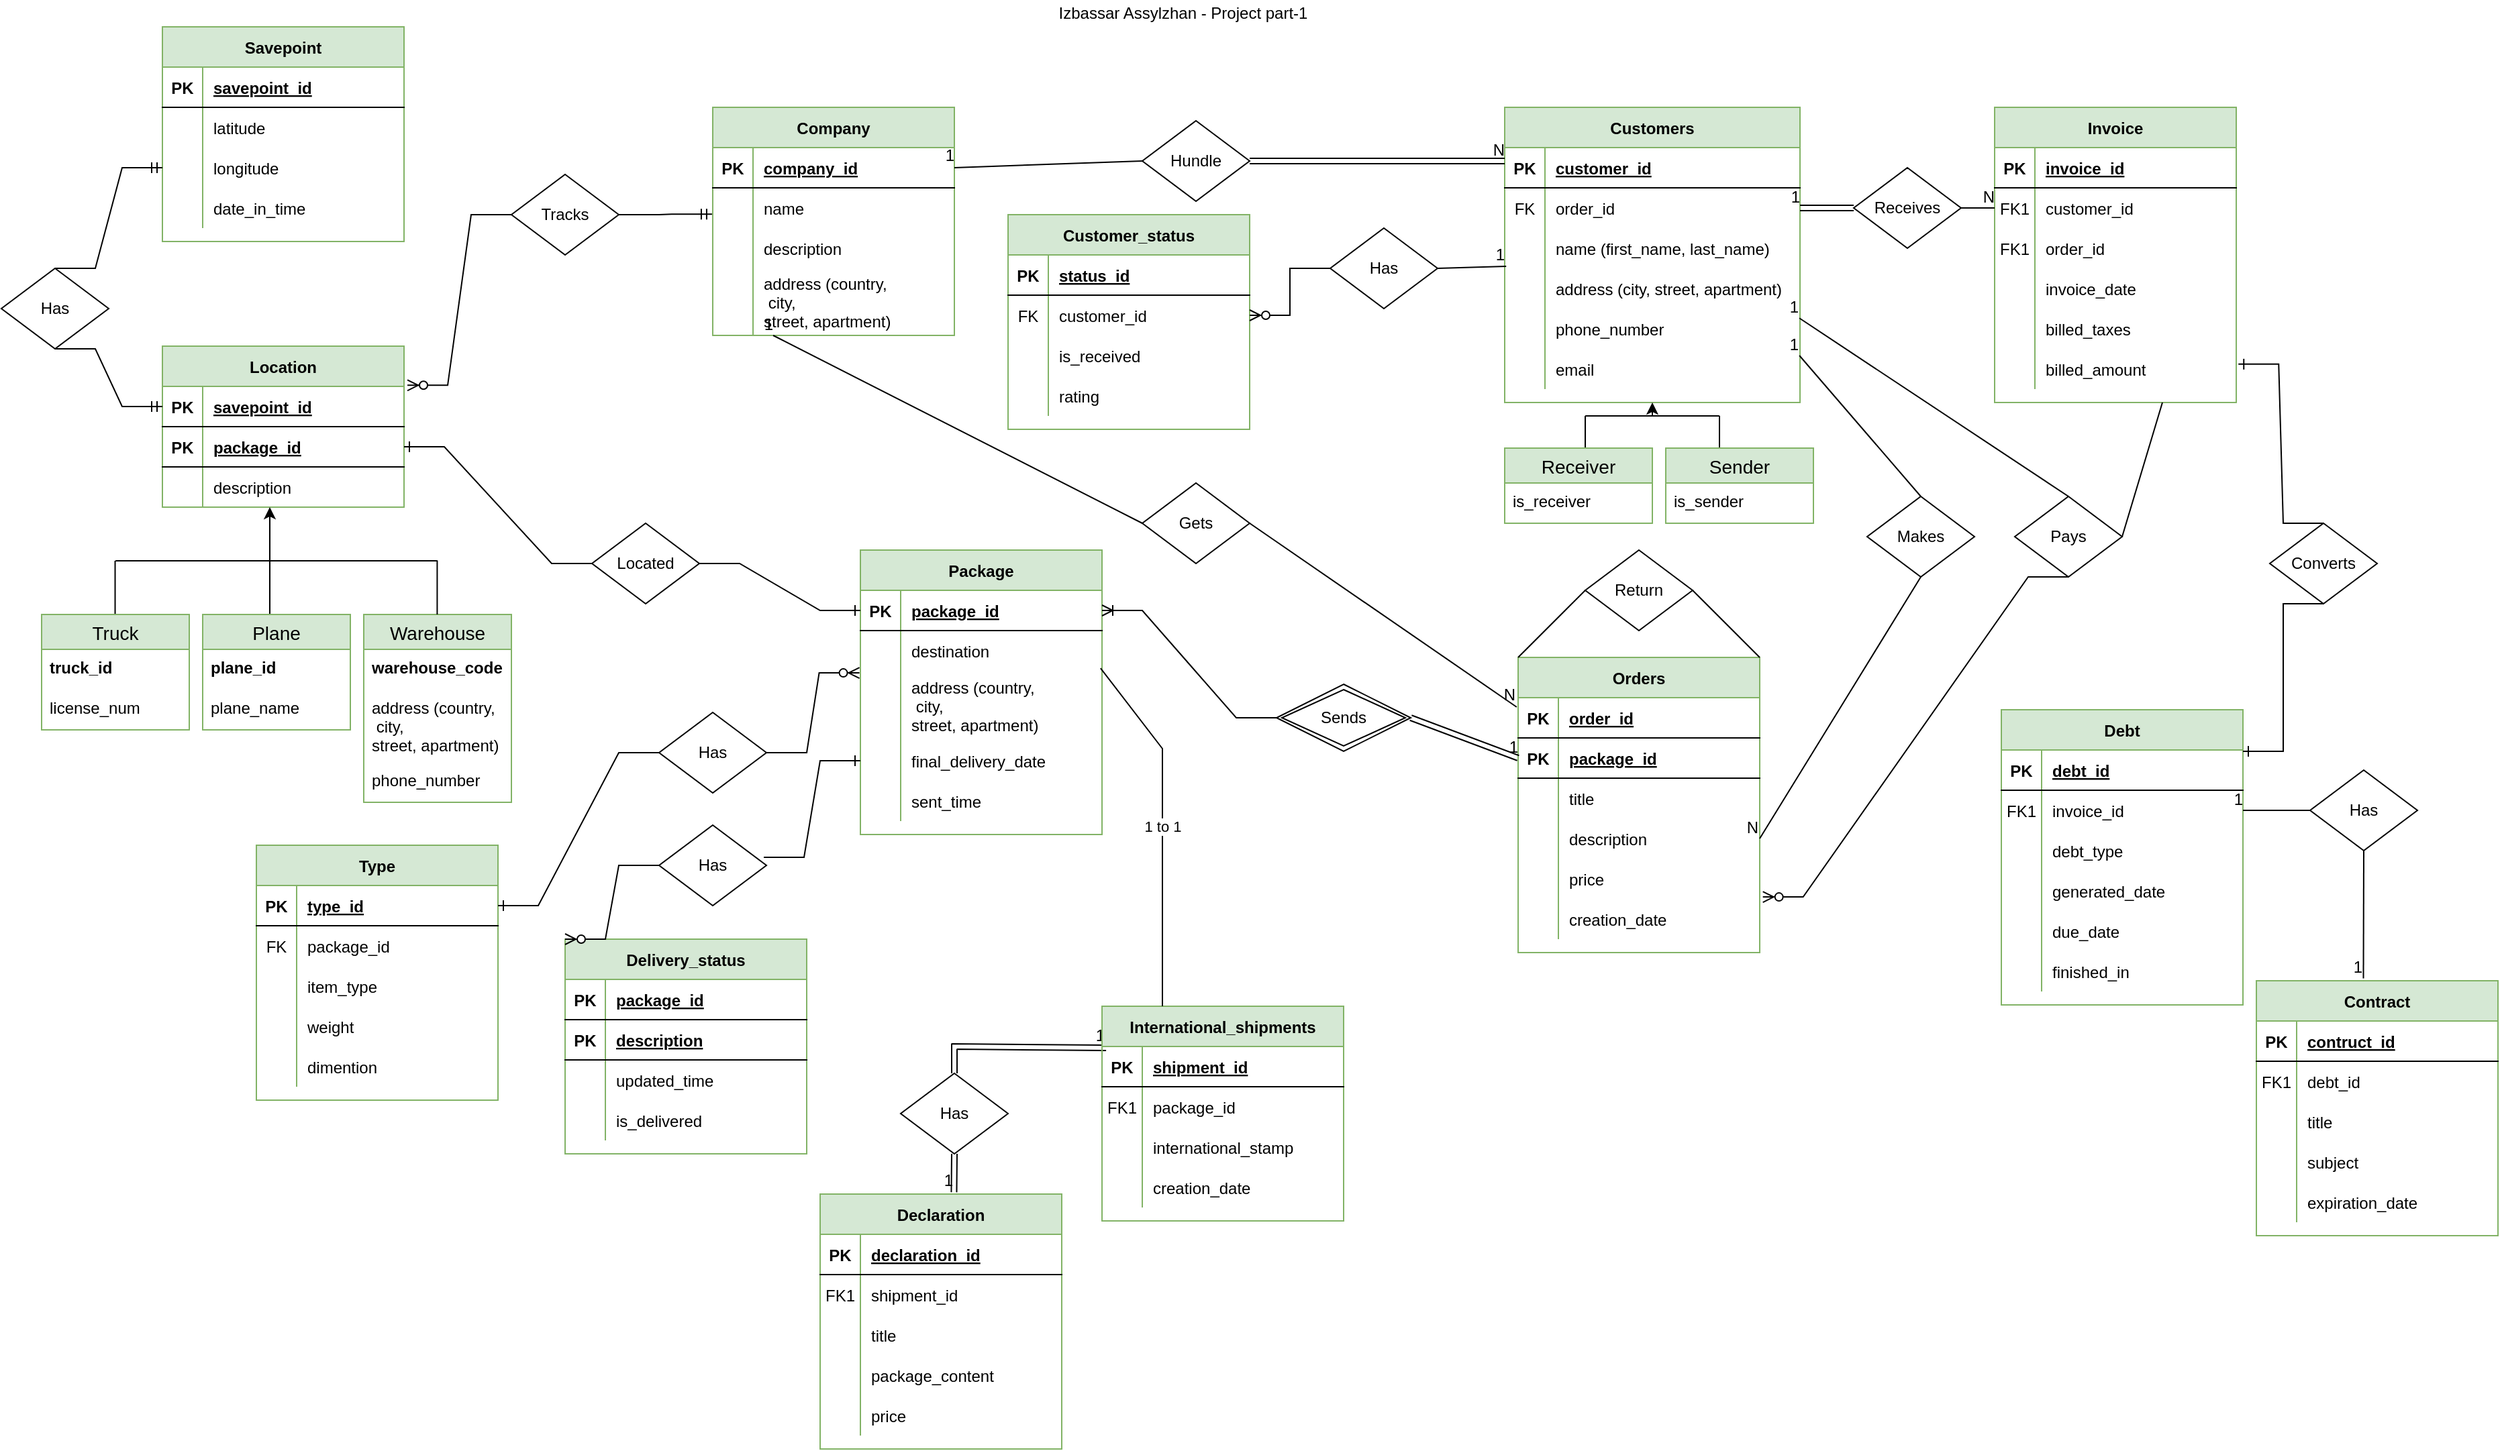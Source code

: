 <mxfile version="15.8.6" type="device"><diagram id="R2lEEEUBdFMjLlhIrx00" name="Page-1"><mxGraphModel dx="2753" dy="733" grid="1" gridSize="10" guides="1" tooltips="1" connect="1" arrows="1" fold="1" page="1" pageScale="1" pageWidth="850" pageHeight="1100" math="0" shadow="0" extFonts="Permanent Marker^https://fonts.googleapis.com/css?family=Permanent+Marker"><root><mxCell id="0"/><mxCell id="1" parent="0"/><mxCell id="C-vyLk0tnHw3VtMMgP7b-2" value="Orders" style="shape=table;startSize=30;container=1;collapsible=1;childLayout=tableLayout;fixedRows=1;rowLines=0;fontStyle=1;align=center;resizeLast=1;fillColor=#d5e8d4;strokeColor=#82b366;" parent="1" vertex="1"><mxGeometry x="70" y="530" width="180" height="220" as="geometry"/></mxCell><mxCell id="C-vyLk0tnHw3VtMMgP7b-3" value="" style="shape=partialRectangle;collapsible=0;dropTarget=0;pointerEvents=0;fillColor=none;points=[[0,0.5],[1,0.5]];portConstraint=eastwest;top=0;left=0;right=0;bottom=1;" parent="C-vyLk0tnHw3VtMMgP7b-2" vertex="1"><mxGeometry y="30" width="180" height="30" as="geometry"/></mxCell><mxCell id="C-vyLk0tnHw3VtMMgP7b-4" value="PK" style="shape=partialRectangle;overflow=hidden;connectable=0;fillColor=none;top=0;left=0;bottom=0;right=0;fontStyle=1;" parent="C-vyLk0tnHw3VtMMgP7b-3" vertex="1"><mxGeometry width="30" height="30" as="geometry"><mxRectangle width="30" height="30" as="alternateBounds"/></mxGeometry></mxCell><mxCell id="C-vyLk0tnHw3VtMMgP7b-5" value="order_id" style="shape=partialRectangle;overflow=hidden;connectable=0;fillColor=none;top=0;left=0;bottom=0;right=0;align=left;spacingLeft=6;fontStyle=5;" parent="C-vyLk0tnHw3VtMMgP7b-3" vertex="1"><mxGeometry x="30" width="150" height="30" as="geometry"><mxRectangle width="150" height="30" as="alternateBounds"/></mxGeometry></mxCell><mxCell id="AVlOX7GUtfWWYxu2hMI_-66" value="" style="shape=partialRectangle;collapsible=0;dropTarget=0;pointerEvents=0;fillColor=none;points=[[0,0.5],[1,0.5]];portConstraint=eastwest;top=0;left=0;right=0;bottom=1;" vertex="1" parent="C-vyLk0tnHw3VtMMgP7b-2"><mxGeometry y="60" width="180" height="30" as="geometry"/></mxCell><mxCell id="AVlOX7GUtfWWYxu2hMI_-67" value="PK" style="shape=partialRectangle;overflow=hidden;connectable=0;fillColor=none;top=0;left=0;bottom=0;right=0;fontStyle=1;" vertex="1" parent="AVlOX7GUtfWWYxu2hMI_-66"><mxGeometry width="30" height="30" as="geometry"><mxRectangle width="30" height="30" as="alternateBounds"/></mxGeometry></mxCell><mxCell id="AVlOX7GUtfWWYxu2hMI_-68" value="package_id" style="shape=partialRectangle;overflow=hidden;connectable=0;fillColor=none;top=0;left=0;bottom=0;right=0;align=left;spacingLeft=6;fontStyle=5;" vertex="1" parent="AVlOX7GUtfWWYxu2hMI_-66"><mxGeometry x="30" width="150" height="30" as="geometry"><mxRectangle width="150" height="30" as="alternateBounds"/></mxGeometry></mxCell><mxCell id="AVlOX7GUtfWWYxu2hMI_-60" value="" style="shape=partialRectangle;collapsible=0;dropTarget=0;pointerEvents=0;fillColor=none;points=[[0,0.5],[1,0.5]];portConstraint=eastwest;top=0;left=0;right=0;bottom=0;" vertex="1" parent="C-vyLk0tnHw3VtMMgP7b-2"><mxGeometry y="90" width="180" height="30" as="geometry"/></mxCell><mxCell id="AVlOX7GUtfWWYxu2hMI_-61" value="" style="shape=partialRectangle;overflow=hidden;connectable=0;fillColor=none;top=0;left=0;bottom=0;right=0;" vertex="1" parent="AVlOX7GUtfWWYxu2hMI_-60"><mxGeometry width="30" height="30" as="geometry"><mxRectangle width="30" height="30" as="alternateBounds"/></mxGeometry></mxCell><mxCell id="AVlOX7GUtfWWYxu2hMI_-62" value="title" style="shape=partialRectangle;overflow=hidden;connectable=0;fillColor=none;top=0;left=0;bottom=0;right=0;align=left;spacingLeft=6;" vertex="1" parent="AVlOX7GUtfWWYxu2hMI_-60"><mxGeometry x="30" width="150" height="30" as="geometry"><mxRectangle width="150" height="30" as="alternateBounds"/></mxGeometry></mxCell><mxCell id="TQpooQZWCoqT2thPUXSw-13" value="" style="shape=partialRectangle;collapsible=0;dropTarget=0;pointerEvents=0;fillColor=none;points=[[0,0.5],[1,0.5]];portConstraint=eastwest;top=0;left=0;right=0;bottom=0;" parent="C-vyLk0tnHw3VtMMgP7b-2" vertex="1"><mxGeometry y="120" width="180" height="30" as="geometry"/></mxCell><mxCell id="TQpooQZWCoqT2thPUXSw-14" value="" style="shape=partialRectangle;overflow=hidden;connectable=0;fillColor=none;top=0;left=0;bottom=0;right=0;" parent="TQpooQZWCoqT2thPUXSw-13" vertex="1"><mxGeometry width="30" height="30" as="geometry"><mxRectangle width="30" height="30" as="alternateBounds"/></mxGeometry></mxCell><mxCell id="TQpooQZWCoqT2thPUXSw-15" value="description" style="shape=partialRectangle;overflow=hidden;connectable=0;fillColor=none;top=0;left=0;bottom=0;right=0;align=left;spacingLeft=6;" parent="TQpooQZWCoqT2thPUXSw-13" vertex="1"><mxGeometry x="30" width="150" height="30" as="geometry"><mxRectangle width="150" height="30" as="alternateBounds"/></mxGeometry></mxCell><mxCell id="TQpooQZWCoqT2thPUXSw-19" value="" style="shape=partialRectangle;collapsible=0;dropTarget=0;pointerEvents=0;fillColor=none;points=[[0,0.5],[1,0.5]];portConstraint=eastwest;top=0;left=0;right=0;bottom=0;" parent="C-vyLk0tnHw3VtMMgP7b-2" vertex="1"><mxGeometry y="150" width="180" height="30" as="geometry"/></mxCell><mxCell id="TQpooQZWCoqT2thPUXSw-20" value="" style="shape=partialRectangle;overflow=hidden;connectable=0;fillColor=none;top=0;left=0;bottom=0;right=0;" parent="TQpooQZWCoqT2thPUXSw-19" vertex="1"><mxGeometry width="30" height="30" as="geometry"><mxRectangle width="30" height="30" as="alternateBounds"/></mxGeometry></mxCell><mxCell id="TQpooQZWCoqT2thPUXSw-21" value="price" style="shape=partialRectangle;overflow=hidden;connectable=0;fillColor=none;top=0;left=0;bottom=0;right=0;align=left;spacingLeft=6;" parent="TQpooQZWCoqT2thPUXSw-19" vertex="1"><mxGeometry x="30" width="150" height="30" as="geometry"><mxRectangle width="150" height="30" as="alternateBounds"/></mxGeometry></mxCell><mxCell id="C-vyLk0tnHw3VtMMgP7b-9" value="" style="shape=partialRectangle;collapsible=0;dropTarget=0;pointerEvents=0;fillColor=none;points=[[0,0.5],[1,0.5]];portConstraint=eastwest;top=0;left=0;right=0;bottom=0;" parent="C-vyLk0tnHw3VtMMgP7b-2" vertex="1"><mxGeometry y="180" width="180" height="30" as="geometry"/></mxCell><mxCell id="C-vyLk0tnHw3VtMMgP7b-10" value="" style="shape=partialRectangle;overflow=hidden;connectable=0;fillColor=none;top=0;left=0;bottom=0;right=0;" parent="C-vyLk0tnHw3VtMMgP7b-9" vertex="1"><mxGeometry width="30" height="30" as="geometry"><mxRectangle width="30" height="30" as="alternateBounds"/></mxGeometry></mxCell><mxCell id="C-vyLk0tnHw3VtMMgP7b-11" value="creation_date" style="shape=partialRectangle;overflow=hidden;connectable=0;fillColor=none;top=0;left=0;bottom=0;right=0;align=left;spacingLeft=6;" parent="C-vyLk0tnHw3VtMMgP7b-9" vertex="1"><mxGeometry x="30" width="150" height="30" as="geometry"><mxRectangle width="150" height="30" as="alternateBounds"/></mxGeometry></mxCell><mxCell id="C-vyLk0tnHw3VtMMgP7b-23" value="Customers" style="shape=table;startSize=30;container=1;collapsible=1;childLayout=tableLayout;fixedRows=1;rowLines=0;fontStyle=1;align=center;resizeLast=1;fillColor=#d5e8d4;strokeColor=#82b366;" parent="1" vertex="1"><mxGeometry x="60" y="120" width="220" height="220" as="geometry"/></mxCell><mxCell id="C-vyLk0tnHw3VtMMgP7b-24" value="" style="shape=partialRectangle;collapsible=0;dropTarget=0;pointerEvents=0;fillColor=none;points=[[0,0.5],[1,0.5]];portConstraint=eastwest;top=0;left=0;right=0;bottom=1;" parent="C-vyLk0tnHw3VtMMgP7b-23" vertex="1"><mxGeometry y="30" width="220" height="30" as="geometry"/></mxCell><mxCell id="C-vyLk0tnHw3VtMMgP7b-25" value="PK" style="shape=partialRectangle;overflow=hidden;connectable=0;fillColor=none;top=0;left=0;bottom=0;right=0;fontStyle=1;" parent="C-vyLk0tnHw3VtMMgP7b-24" vertex="1"><mxGeometry width="30" height="30" as="geometry"><mxRectangle width="30" height="30" as="alternateBounds"/></mxGeometry></mxCell><mxCell id="C-vyLk0tnHw3VtMMgP7b-26" value="customer_id" style="shape=partialRectangle;overflow=hidden;connectable=0;fillColor=none;top=0;left=0;bottom=0;right=0;align=left;spacingLeft=6;fontStyle=5;" parent="C-vyLk0tnHw3VtMMgP7b-24" vertex="1"><mxGeometry x="30" width="190" height="30" as="geometry"><mxRectangle width="190" height="30" as="alternateBounds"/></mxGeometry></mxCell><mxCell id="C-vyLk0tnHw3VtMMgP7b-27" value="" style="shape=partialRectangle;collapsible=0;dropTarget=0;pointerEvents=0;fillColor=none;points=[[0,0.5],[1,0.5]];portConstraint=eastwest;top=0;left=0;right=0;bottom=0;" parent="C-vyLk0tnHw3VtMMgP7b-23" vertex="1"><mxGeometry y="60" width="220" height="30" as="geometry"/></mxCell><mxCell id="C-vyLk0tnHw3VtMMgP7b-28" value="FK" style="shape=partialRectangle;overflow=hidden;connectable=0;fillColor=none;top=0;left=0;bottom=0;right=0;" parent="C-vyLk0tnHw3VtMMgP7b-27" vertex="1"><mxGeometry width="30" height="30" as="geometry"><mxRectangle width="30" height="30" as="alternateBounds"/></mxGeometry></mxCell><mxCell id="C-vyLk0tnHw3VtMMgP7b-29" value="order_id" style="shape=partialRectangle;overflow=hidden;connectable=0;fillColor=none;top=0;left=0;bottom=0;right=0;align=left;spacingLeft=6;" parent="C-vyLk0tnHw3VtMMgP7b-27" vertex="1"><mxGeometry x="30" width="190" height="30" as="geometry"><mxRectangle width="190" height="30" as="alternateBounds"/></mxGeometry></mxCell><mxCell id="AVlOX7GUtfWWYxu2hMI_-23" value="" style="shape=partialRectangle;collapsible=0;dropTarget=0;pointerEvents=0;fillColor=none;points=[[0,0.5],[1,0.5]];portConstraint=eastwest;top=0;left=0;right=0;bottom=0;" vertex="1" parent="C-vyLk0tnHw3VtMMgP7b-23"><mxGeometry y="90" width="220" height="30" as="geometry"/></mxCell><mxCell id="AVlOX7GUtfWWYxu2hMI_-24" value="" style="shape=partialRectangle;overflow=hidden;connectable=0;fillColor=none;top=0;left=0;bottom=0;right=0;" vertex="1" parent="AVlOX7GUtfWWYxu2hMI_-23"><mxGeometry width="30" height="30" as="geometry"><mxRectangle width="30" height="30" as="alternateBounds"/></mxGeometry></mxCell><mxCell id="AVlOX7GUtfWWYxu2hMI_-25" value="name (first_name, last_name)" style="shape=partialRectangle;overflow=hidden;connectable=0;fillColor=none;top=0;left=0;bottom=0;right=0;align=left;spacingLeft=6;" vertex="1" parent="AVlOX7GUtfWWYxu2hMI_-23"><mxGeometry x="30" width="190" height="30" as="geometry"><mxRectangle width="190" height="30" as="alternateBounds"/></mxGeometry></mxCell><mxCell id="TQpooQZWCoqT2thPUXSw-1" value="" style="shape=partialRectangle;collapsible=0;dropTarget=0;pointerEvents=0;fillColor=none;points=[[0,0.5],[1,0.5]];portConstraint=eastwest;top=0;left=0;right=0;bottom=0;" parent="C-vyLk0tnHw3VtMMgP7b-23" vertex="1"><mxGeometry y="120" width="220" height="30" as="geometry"/></mxCell><mxCell id="TQpooQZWCoqT2thPUXSw-2" value="" style="shape=partialRectangle;overflow=hidden;connectable=0;fillColor=none;top=0;left=0;bottom=0;right=0;" parent="TQpooQZWCoqT2thPUXSw-1" vertex="1"><mxGeometry width="30" height="30" as="geometry"><mxRectangle width="30" height="30" as="alternateBounds"/></mxGeometry></mxCell><mxCell id="TQpooQZWCoqT2thPUXSw-3" value="address (city, street, apartment)" style="shape=partialRectangle;overflow=hidden;connectable=0;fillColor=none;top=0;left=0;bottom=0;right=0;align=left;spacingLeft=6;" parent="TQpooQZWCoqT2thPUXSw-1" vertex="1"><mxGeometry x="30" width="190" height="30" as="geometry"><mxRectangle width="190" height="30" as="alternateBounds"/></mxGeometry></mxCell><mxCell id="TQpooQZWCoqT2thPUXSw-4" value="" style="shape=partialRectangle;collapsible=0;dropTarget=0;pointerEvents=0;fillColor=none;points=[[0,0.5],[1,0.5]];portConstraint=eastwest;top=0;left=0;right=0;bottom=0;" parent="C-vyLk0tnHw3VtMMgP7b-23" vertex="1"><mxGeometry y="150" width="220" height="30" as="geometry"/></mxCell><mxCell id="TQpooQZWCoqT2thPUXSw-5" value="" style="shape=partialRectangle;overflow=hidden;connectable=0;fillColor=none;top=0;left=0;bottom=0;right=0;" parent="TQpooQZWCoqT2thPUXSw-4" vertex="1"><mxGeometry width="30" height="30" as="geometry"><mxRectangle width="30" height="30" as="alternateBounds"/></mxGeometry></mxCell><mxCell id="TQpooQZWCoqT2thPUXSw-6" value="phone_number" style="shape=partialRectangle;overflow=hidden;connectable=0;fillColor=none;top=0;left=0;bottom=0;right=0;align=left;spacingLeft=6;" parent="TQpooQZWCoqT2thPUXSw-4" vertex="1"><mxGeometry x="30" width="190" height="30" as="geometry"><mxRectangle width="190" height="30" as="alternateBounds"/></mxGeometry></mxCell><mxCell id="TQpooQZWCoqT2thPUXSw-7" value="" style="shape=partialRectangle;collapsible=0;dropTarget=0;pointerEvents=0;fillColor=none;points=[[0,0.5],[1,0.5]];portConstraint=eastwest;top=0;left=0;right=0;bottom=0;" parent="C-vyLk0tnHw3VtMMgP7b-23" vertex="1"><mxGeometry y="180" width="220" height="30" as="geometry"/></mxCell><mxCell id="TQpooQZWCoqT2thPUXSw-8" value="" style="shape=partialRectangle;overflow=hidden;connectable=0;fillColor=none;top=0;left=0;bottom=0;right=0;" parent="TQpooQZWCoqT2thPUXSw-7" vertex="1"><mxGeometry width="30" height="30" as="geometry"><mxRectangle width="30" height="30" as="alternateBounds"/></mxGeometry></mxCell><mxCell id="TQpooQZWCoqT2thPUXSw-9" value="email" style="shape=partialRectangle;overflow=hidden;connectable=0;fillColor=none;top=0;left=0;bottom=0;right=0;align=left;spacingLeft=6;" parent="TQpooQZWCoqT2thPUXSw-7" vertex="1"><mxGeometry x="30" width="190" height="30" as="geometry"><mxRectangle width="190" height="30" as="alternateBounds"/></mxGeometry></mxCell><mxCell id="TQpooQZWCoqT2thPUXSw-23" value="Receives" style="shape=rhombus;perimeter=rhombusPerimeter;whiteSpace=wrap;html=1;align=center;" parent="1" vertex="1"><mxGeometry x="320" y="165" width="80" height="60" as="geometry"/></mxCell><mxCell id="TQpooQZWCoqT2thPUXSw-24" value="Pays" style="shape=rhombus;perimeter=rhombusPerimeter;whiteSpace=wrap;html=1;align=center;" parent="1" vertex="1"><mxGeometry x="440" y="410" width="80" height="60" as="geometry"/></mxCell><mxCell id="TQpooQZWCoqT2thPUXSw-25" value="Has" style="shape=rhombus;perimeter=rhombusPerimeter;whiteSpace=wrap;html=1;align=center;" parent="1" vertex="1"><mxGeometry x="660" y="614" width="80" height="60" as="geometry"/></mxCell><mxCell id="TQpooQZWCoqT2thPUXSw-26" value="Debt" style="shape=table;startSize=30;container=1;collapsible=1;childLayout=tableLayout;fixedRows=1;rowLines=0;fontStyle=1;align=center;resizeLast=1;fillColor=#d5e8d4;strokeColor=#82b366;" parent="1" vertex="1"><mxGeometry x="430" y="569" width="180" height="220" as="geometry"/></mxCell><mxCell id="TQpooQZWCoqT2thPUXSw-27" value="" style="shape=partialRectangle;collapsible=0;dropTarget=0;pointerEvents=0;fillColor=none;top=0;left=0;bottom=1;right=0;points=[[0,0.5],[1,0.5]];portConstraint=eastwest;" parent="TQpooQZWCoqT2thPUXSw-26" vertex="1"><mxGeometry y="30" width="180" height="30" as="geometry"/></mxCell><mxCell id="TQpooQZWCoqT2thPUXSw-28" value="PK" style="shape=partialRectangle;connectable=0;fillColor=none;top=0;left=0;bottom=0;right=0;fontStyle=1;overflow=hidden;" parent="TQpooQZWCoqT2thPUXSw-27" vertex="1"><mxGeometry width="30" height="30" as="geometry"><mxRectangle width="30" height="30" as="alternateBounds"/></mxGeometry></mxCell><mxCell id="TQpooQZWCoqT2thPUXSw-29" value="debt_id" style="shape=partialRectangle;connectable=0;fillColor=none;top=0;left=0;bottom=0;right=0;align=left;spacingLeft=6;fontStyle=5;overflow=hidden;" parent="TQpooQZWCoqT2thPUXSw-27" vertex="1"><mxGeometry x="30" width="150" height="30" as="geometry"><mxRectangle width="150" height="30" as="alternateBounds"/></mxGeometry></mxCell><mxCell id="TQpooQZWCoqT2thPUXSw-30" value="" style="shape=partialRectangle;collapsible=0;dropTarget=0;pointerEvents=0;fillColor=none;top=0;left=0;bottom=0;right=0;points=[[0,0.5],[1,0.5]];portConstraint=eastwest;" parent="TQpooQZWCoqT2thPUXSw-26" vertex="1"><mxGeometry y="60" width="180" height="30" as="geometry"/></mxCell><mxCell id="TQpooQZWCoqT2thPUXSw-31" value="FK1" style="shape=partialRectangle;connectable=0;fillColor=none;top=0;left=0;bottom=0;right=0;editable=1;overflow=hidden;" parent="TQpooQZWCoqT2thPUXSw-30" vertex="1"><mxGeometry width="30" height="30" as="geometry"><mxRectangle width="30" height="30" as="alternateBounds"/></mxGeometry></mxCell><mxCell id="TQpooQZWCoqT2thPUXSw-32" value="invoice_id" style="shape=partialRectangle;connectable=0;fillColor=none;top=0;left=0;bottom=0;right=0;align=left;spacingLeft=6;overflow=hidden;" parent="TQpooQZWCoqT2thPUXSw-30" vertex="1"><mxGeometry x="30" width="150" height="30" as="geometry"><mxRectangle width="150" height="30" as="alternateBounds"/></mxGeometry></mxCell><mxCell id="AVlOX7GUtfWWYxu2hMI_-54" value="" style="shape=partialRectangle;collapsible=0;dropTarget=0;pointerEvents=0;fillColor=none;top=0;left=0;bottom=0;right=0;points=[[0,0.5],[1,0.5]];portConstraint=eastwest;" vertex="1" parent="TQpooQZWCoqT2thPUXSw-26"><mxGeometry y="90" width="180" height="30" as="geometry"/></mxCell><mxCell id="AVlOX7GUtfWWYxu2hMI_-55" value="" style="shape=partialRectangle;connectable=0;fillColor=none;top=0;left=0;bottom=0;right=0;editable=1;overflow=hidden;" vertex="1" parent="AVlOX7GUtfWWYxu2hMI_-54"><mxGeometry width="30" height="30" as="geometry"><mxRectangle width="30" height="30" as="alternateBounds"/></mxGeometry></mxCell><mxCell id="AVlOX7GUtfWWYxu2hMI_-56" value="debt_type" style="shape=partialRectangle;connectable=0;fillColor=none;top=0;left=0;bottom=0;right=0;align=left;spacingLeft=6;overflow=hidden;" vertex="1" parent="AVlOX7GUtfWWYxu2hMI_-54"><mxGeometry x="30" width="150" height="30" as="geometry"><mxRectangle width="150" height="30" as="alternateBounds"/></mxGeometry></mxCell><mxCell id="TQpooQZWCoqT2thPUXSw-33" value="" style="shape=partialRectangle;collapsible=0;dropTarget=0;pointerEvents=0;fillColor=none;top=0;left=0;bottom=0;right=0;points=[[0,0.5],[1,0.5]];portConstraint=eastwest;" parent="TQpooQZWCoqT2thPUXSw-26" vertex="1"><mxGeometry y="120" width="180" height="30" as="geometry"/></mxCell><mxCell id="TQpooQZWCoqT2thPUXSw-34" value="" style="shape=partialRectangle;connectable=0;fillColor=none;top=0;left=0;bottom=0;right=0;editable=1;overflow=hidden;" parent="TQpooQZWCoqT2thPUXSw-33" vertex="1"><mxGeometry width="30" height="30" as="geometry"><mxRectangle width="30" height="30" as="alternateBounds"/></mxGeometry></mxCell><mxCell id="TQpooQZWCoqT2thPUXSw-35" value="generated_date" style="shape=partialRectangle;connectable=0;fillColor=none;top=0;left=0;bottom=0;right=0;align=left;spacingLeft=6;overflow=hidden;" parent="TQpooQZWCoqT2thPUXSw-33" vertex="1"><mxGeometry x="30" width="150" height="30" as="geometry"><mxRectangle width="150" height="30" as="alternateBounds"/></mxGeometry></mxCell><mxCell id="TQpooQZWCoqT2thPUXSw-36" value="" style="shape=partialRectangle;collapsible=0;dropTarget=0;pointerEvents=0;fillColor=none;top=0;left=0;bottom=0;right=0;points=[[0,0.5],[1,0.5]];portConstraint=eastwest;" parent="TQpooQZWCoqT2thPUXSw-26" vertex="1"><mxGeometry y="150" width="180" height="30" as="geometry"/></mxCell><mxCell id="TQpooQZWCoqT2thPUXSw-37" value="" style="shape=partialRectangle;connectable=0;fillColor=none;top=0;left=0;bottom=0;right=0;editable=1;overflow=hidden;" parent="TQpooQZWCoqT2thPUXSw-36" vertex="1"><mxGeometry width="30" height="30" as="geometry"><mxRectangle width="30" height="30" as="alternateBounds"/></mxGeometry></mxCell><mxCell id="TQpooQZWCoqT2thPUXSw-38" value="due_date" style="shape=partialRectangle;connectable=0;fillColor=none;top=0;left=0;bottom=0;right=0;align=left;spacingLeft=6;overflow=hidden;" parent="TQpooQZWCoqT2thPUXSw-36" vertex="1"><mxGeometry x="30" width="150" height="30" as="geometry"><mxRectangle width="150" height="30" as="alternateBounds"/></mxGeometry></mxCell><mxCell id="TQpooQZWCoqT2thPUXSw-263" value="" style="shape=partialRectangle;collapsible=0;dropTarget=0;pointerEvents=0;fillColor=none;top=0;left=0;bottom=0;right=0;points=[[0,0.5],[1,0.5]];portConstraint=eastwest;" parent="TQpooQZWCoqT2thPUXSw-26" vertex="1"><mxGeometry y="180" width="180" height="30" as="geometry"/></mxCell><mxCell id="TQpooQZWCoqT2thPUXSw-264" value="" style="shape=partialRectangle;connectable=0;fillColor=none;top=0;left=0;bottom=0;right=0;editable=1;overflow=hidden;" parent="TQpooQZWCoqT2thPUXSw-263" vertex="1"><mxGeometry width="30" height="30" as="geometry"><mxRectangle width="30" height="30" as="alternateBounds"/></mxGeometry></mxCell><mxCell id="TQpooQZWCoqT2thPUXSw-265" value="finished_in" style="shape=partialRectangle;connectable=0;fillColor=none;top=0;left=0;bottom=0;right=0;align=left;spacingLeft=6;overflow=hidden;" parent="TQpooQZWCoqT2thPUXSw-263" vertex="1"><mxGeometry x="30" width="150" height="30" as="geometry"><mxRectangle width="150" height="30" as="alternateBounds"/></mxGeometry></mxCell><mxCell id="TQpooQZWCoqT2thPUXSw-39" value="Contract" style="shape=table;startSize=30;container=1;collapsible=1;childLayout=tableLayout;fixedRows=1;rowLines=0;fontStyle=1;align=center;resizeLast=1;fillColor=#d5e8d4;strokeColor=#82b366;" parent="1" vertex="1"><mxGeometry x="620" y="771" width="180" height="190" as="geometry"/></mxCell><mxCell id="TQpooQZWCoqT2thPUXSw-40" value="" style="shape=partialRectangle;collapsible=0;dropTarget=0;pointerEvents=0;fillColor=none;top=0;left=0;bottom=1;right=0;points=[[0,0.5],[1,0.5]];portConstraint=eastwest;" parent="TQpooQZWCoqT2thPUXSw-39" vertex="1"><mxGeometry y="30" width="180" height="30" as="geometry"/></mxCell><mxCell id="TQpooQZWCoqT2thPUXSw-41" value="PK" style="shape=partialRectangle;connectable=0;fillColor=none;top=0;left=0;bottom=0;right=0;fontStyle=1;overflow=hidden;" parent="TQpooQZWCoqT2thPUXSw-40" vertex="1"><mxGeometry width="30" height="30" as="geometry"><mxRectangle width="30" height="30" as="alternateBounds"/></mxGeometry></mxCell><mxCell id="TQpooQZWCoqT2thPUXSw-42" value="contruct_id" style="shape=partialRectangle;connectable=0;fillColor=none;top=0;left=0;bottom=0;right=0;align=left;spacingLeft=6;fontStyle=5;overflow=hidden;" parent="TQpooQZWCoqT2thPUXSw-40" vertex="1"><mxGeometry x="30" width="150" height="30" as="geometry"><mxRectangle width="150" height="30" as="alternateBounds"/></mxGeometry></mxCell><mxCell id="TQpooQZWCoqT2thPUXSw-43" value="" style="shape=partialRectangle;collapsible=0;dropTarget=0;pointerEvents=0;fillColor=none;top=0;left=0;bottom=0;right=0;points=[[0,0.5],[1,0.5]];portConstraint=eastwest;" parent="TQpooQZWCoqT2thPUXSw-39" vertex="1"><mxGeometry y="60" width="180" height="30" as="geometry"/></mxCell><mxCell id="TQpooQZWCoqT2thPUXSw-44" value="FK1" style="shape=partialRectangle;connectable=0;fillColor=none;top=0;left=0;bottom=0;right=0;editable=1;overflow=hidden;" parent="TQpooQZWCoqT2thPUXSw-43" vertex="1"><mxGeometry width="30" height="30" as="geometry"><mxRectangle width="30" height="30" as="alternateBounds"/></mxGeometry></mxCell><mxCell id="TQpooQZWCoqT2thPUXSw-45" value="debt_id" style="shape=partialRectangle;connectable=0;fillColor=none;top=0;left=0;bottom=0;right=0;align=left;spacingLeft=6;overflow=hidden;" parent="TQpooQZWCoqT2thPUXSw-43" vertex="1"><mxGeometry x="30" width="150" height="30" as="geometry"><mxRectangle width="150" height="30" as="alternateBounds"/></mxGeometry></mxCell><mxCell id="TQpooQZWCoqT2thPUXSw-251" value="" style="shape=partialRectangle;collapsible=0;dropTarget=0;pointerEvents=0;fillColor=none;top=0;left=0;bottom=0;right=0;points=[[0,0.5],[1,0.5]];portConstraint=eastwest;" parent="TQpooQZWCoqT2thPUXSw-39" vertex="1"><mxGeometry y="90" width="180" height="30" as="geometry"/></mxCell><mxCell id="TQpooQZWCoqT2thPUXSw-252" value="" style="shape=partialRectangle;connectable=0;fillColor=none;top=0;left=0;bottom=0;right=0;editable=1;overflow=hidden;" parent="TQpooQZWCoqT2thPUXSw-251" vertex="1"><mxGeometry width="30" height="30" as="geometry"><mxRectangle width="30" height="30" as="alternateBounds"/></mxGeometry></mxCell><mxCell id="TQpooQZWCoqT2thPUXSw-253" value="title" style="shape=partialRectangle;connectable=0;fillColor=none;top=0;left=0;bottom=0;right=0;align=left;spacingLeft=6;overflow=hidden;" parent="TQpooQZWCoqT2thPUXSw-251" vertex="1"><mxGeometry x="30" width="150" height="30" as="geometry"><mxRectangle width="150" height="30" as="alternateBounds"/></mxGeometry></mxCell><mxCell id="TQpooQZWCoqT2thPUXSw-248" value="" style="shape=partialRectangle;collapsible=0;dropTarget=0;pointerEvents=0;fillColor=none;top=0;left=0;bottom=0;right=0;points=[[0,0.5],[1,0.5]];portConstraint=eastwest;" parent="TQpooQZWCoqT2thPUXSw-39" vertex="1"><mxGeometry y="120" width="180" height="30" as="geometry"/></mxCell><mxCell id="TQpooQZWCoqT2thPUXSw-249" value="" style="shape=partialRectangle;connectable=0;fillColor=none;top=0;left=0;bottom=0;right=0;editable=1;overflow=hidden;" parent="TQpooQZWCoqT2thPUXSw-248" vertex="1"><mxGeometry width="30" height="30" as="geometry"><mxRectangle width="30" height="30" as="alternateBounds"/></mxGeometry></mxCell><mxCell id="TQpooQZWCoqT2thPUXSw-250" value="subject" style="shape=partialRectangle;connectable=0;fillColor=none;top=0;left=0;bottom=0;right=0;align=left;spacingLeft=6;overflow=hidden;" parent="TQpooQZWCoqT2thPUXSw-248" vertex="1"><mxGeometry x="30" width="150" height="30" as="geometry"><mxRectangle width="150" height="30" as="alternateBounds"/></mxGeometry></mxCell><mxCell id="TQpooQZWCoqT2thPUXSw-46" value="" style="shape=partialRectangle;collapsible=0;dropTarget=0;pointerEvents=0;fillColor=none;top=0;left=0;bottom=0;right=0;points=[[0,0.5],[1,0.5]];portConstraint=eastwest;" parent="TQpooQZWCoqT2thPUXSw-39" vertex="1"><mxGeometry y="150" width="180" height="30" as="geometry"/></mxCell><mxCell id="TQpooQZWCoqT2thPUXSw-47" value="" style="shape=partialRectangle;connectable=0;fillColor=none;top=0;left=0;bottom=0;right=0;editable=1;overflow=hidden;" parent="TQpooQZWCoqT2thPUXSw-46" vertex="1"><mxGeometry width="30" height="30" as="geometry"><mxRectangle width="30" height="30" as="alternateBounds"/></mxGeometry></mxCell><mxCell id="TQpooQZWCoqT2thPUXSw-48" value="expiration_date" style="shape=partialRectangle;connectable=0;fillColor=none;top=0;left=0;bottom=0;right=0;align=left;spacingLeft=6;overflow=hidden;" parent="TQpooQZWCoqT2thPUXSw-46" vertex="1"><mxGeometry x="30" width="150" height="30" as="geometry"><mxRectangle width="150" height="30" as="alternateBounds"/></mxGeometry></mxCell><mxCell id="TQpooQZWCoqT2thPUXSw-54" value="" style="endArrow=none;html=1;rounded=0;" parent="1" edge="1"><mxGeometry width="50" height="50" relative="1" as="geometry"><mxPoint x="220" y="350" as="sourcePoint"/><mxPoint x="120" y="350" as="targetPoint"/></mxGeometry></mxCell><mxCell id="TQpooQZWCoqT2thPUXSw-55" value="" style="endArrow=none;html=1;rounded=0;entryX=0.5;entryY=1;entryDx=0;entryDy=0;" parent="1" edge="1"><mxGeometry width="50" height="50" relative="1" as="geometry"><mxPoint x="120" y="390" as="sourcePoint"/><mxPoint x="120" y="350.0" as="targetPoint"/></mxGeometry></mxCell><mxCell id="TQpooQZWCoqT2thPUXSw-56" value="" style="endArrow=none;html=1;rounded=0;entryX=0.5;entryY=1;entryDx=0;entryDy=0;" parent="1" edge="1"><mxGeometry width="50" height="50" relative="1" as="geometry"><mxPoint x="220" y="390" as="sourcePoint"/><mxPoint x="220" y="350.0" as="targetPoint"/></mxGeometry></mxCell><mxCell id="TQpooQZWCoqT2thPUXSw-57" value="" style="endArrow=classic;html=1;rounded=0;entryX=0.5;entryY=1;entryDx=0;entryDy=0;" parent="1" target="C-vyLk0tnHw3VtMMgP7b-23" edge="1"><mxGeometry width="50" height="50" relative="1" as="geometry"><mxPoint x="170" y="350" as="sourcePoint"/><mxPoint x="290" y="340" as="targetPoint"/></mxGeometry></mxCell><mxCell id="TQpooQZWCoqT2thPUXSw-58" value="Receiver" style="swimlane;fontStyle=0;childLayout=stackLayout;horizontal=1;startSize=26;horizontalStack=0;resizeParent=1;resizeParentMax=0;resizeLast=0;collapsible=1;marginBottom=0;align=center;fontSize=14;fillColor=#d5e8d4;strokeColor=#82b366;" parent="1" vertex="1"><mxGeometry x="60" y="374" width="110" height="56" as="geometry"/></mxCell><mxCell id="TQpooQZWCoqT2thPUXSw-59" value="is_receiver" style="text;strokeColor=none;fillColor=none;spacingLeft=4;spacingRight=4;overflow=hidden;rotatable=0;points=[[0,0.5],[1,0.5]];portConstraint=eastwest;fontSize=12;" parent="TQpooQZWCoqT2thPUXSw-58" vertex="1"><mxGeometry y="26" width="110" height="30" as="geometry"/></mxCell><mxCell id="TQpooQZWCoqT2thPUXSw-62" value="Sender" style="swimlane;fontStyle=0;childLayout=stackLayout;horizontal=1;startSize=26;horizontalStack=0;resizeParent=1;resizeParentMax=0;resizeLast=0;collapsible=1;marginBottom=0;align=center;fontSize=14;fillColor=#d5e8d4;strokeColor=#82b366;" parent="1" vertex="1"><mxGeometry x="180" y="374" width="110" height="56" as="geometry"/></mxCell><mxCell id="TQpooQZWCoqT2thPUXSw-63" value="is_sender" style="text;strokeColor=none;fillColor=none;spacingLeft=4;spacingRight=4;overflow=hidden;rotatable=0;points=[[0,0.5],[1,0.5]];portConstraint=eastwest;fontSize=12;" parent="TQpooQZWCoqT2thPUXSw-62" vertex="1"><mxGeometry y="26" width="110" height="30" as="geometry"/></mxCell><mxCell id="TQpooQZWCoqT2thPUXSw-64" value="Makes" style="shape=rhombus;perimeter=rhombusPerimeter;whiteSpace=wrap;html=1;align=center;" parent="1" vertex="1"><mxGeometry x="330" y="410" width="80" height="60" as="geometry"/></mxCell><mxCell id="TQpooQZWCoqT2thPUXSw-66" value="Invoice" style="shape=table;startSize=30;container=1;collapsible=1;childLayout=tableLayout;fixedRows=1;rowLines=0;fontStyle=1;align=center;resizeLast=1;fillColor=#d5e8d4;strokeColor=#82b366;" parent="1" vertex="1"><mxGeometry x="425" y="120" width="180" height="220" as="geometry"/></mxCell><mxCell id="TQpooQZWCoqT2thPUXSw-67" value="" style="shape=partialRectangle;collapsible=0;dropTarget=0;pointerEvents=0;fillColor=none;top=0;left=0;bottom=1;right=0;points=[[0,0.5],[1,0.5]];portConstraint=eastwest;" parent="TQpooQZWCoqT2thPUXSw-66" vertex="1"><mxGeometry y="30" width="180" height="30" as="geometry"/></mxCell><mxCell id="TQpooQZWCoqT2thPUXSw-68" value="PK" style="shape=partialRectangle;connectable=0;fillColor=none;top=0;left=0;bottom=0;right=0;fontStyle=1;overflow=hidden;" parent="TQpooQZWCoqT2thPUXSw-67" vertex="1"><mxGeometry width="30" height="30" as="geometry"><mxRectangle width="30" height="30" as="alternateBounds"/></mxGeometry></mxCell><mxCell id="TQpooQZWCoqT2thPUXSw-69" value="invoice_id" style="shape=partialRectangle;connectable=0;fillColor=none;top=0;left=0;bottom=0;right=0;align=left;spacingLeft=6;fontStyle=5;overflow=hidden;" parent="TQpooQZWCoqT2thPUXSw-67" vertex="1"><mxGeometry x="30" width="150" height="30" as="geometry"><mxRectangle width="150" height="30" as="alternateBounds"/></mxGeometry></mxCell><mxCell id="TQpooQZWCoqT2thPUXSw-260" value="" style="shape=partialRectangle;collapsible=0;dropTarget=0;pointerEvents=0;fillColor=none;top=0;left=0;bottom=0;right=0;points=[[0,0.5],[1,0.5]];portConstraint=eastwest;" parent="TQpooQZWCoqT2thPUXSw-66" vertex="1"><mxGeometry y="60" width="180" height="30" as="geometry"/></mxCell><mxCell id="TQpooQZWCoqT2thPUXSw-261" value="FK1" style="shape=partialRectangle;connectable=0;fillColor=none;top=0;left=0;bottom=0;right=0;editable=1;overflow=hidden;" parent="TQpooQZWCoqT2thPUXSw-260" vertex="1"><mxGeometry width="30" height="30" as="geometry"><mxRectangle width="30" height="30" as="alternateBounds"/></mxGeometry></mxCell><mxCell id="TQpooQZWCoqT2thPUXSw-262" value="customer_id" style="shape=partialRectangle;connectable=0;fillColor=none;top=0;left=0;bottom=0;right=0;align=left;spacingLeft=6;overflow=hidden;" parent="TQpooQZWCoqT2thPUXSw-260" vertex="1"><mxGeometry x="30" width="150" height="30" as="geometry"><mxRectangle width="150" height="30" as="alternateBounds"/></mxGeometry></mxCell><mxCell id="AVlOX7GUtfWWYxu2hMI_-51" value="" style="shape=partialRectangle;collapsible=0;dropTarget=0;pointerEvents=0;fillColor=none;top=0;left=0;bottom=0;right=0;points=[[0,0.5],[1,0.5]];portConstraint=eastwest;" vertex="1" parent="TQpooQZWCoqT2thPUXSw-66"><mxGeometry y="90" width="180" height="30" as="geometry"/></mxCell><mxCell id="AVlOX7GUtfWWYxu2hMI_-52" value="FK1" style="shape=partialRectangle;connectable=0;fillColor=none;top=0;left=0;bottom=0;right=0;editable=1;overflow=hidden;" vertex="1" parent="AVlOX7GUtfWWYxu2hMI_-51"><mxGeometry width="30" height="30" as="geometry"><mxRectangle width="30" height="30" as="alternateBounds"/></mxGeometry></mxCell><mxCell id="AVlOX7GUtfWWYxu2hMI_-53" value="order_id" style="shape=partialRectangle;connectable=0;fillColor=none;top=0;left=0;bottom=0;right=0;align=left;spacingLeft=6;overflow=hidden;" vertex="1" parent="AVlOX7GUtfWWYxu2hMI_-51"><mxGeometry x="30" width="150" height="30" as="geometry"><mxRectangle width="150" height="30" as="alternateBounds"/></mxGeometry></mxCell><mxCell id="AVlOX7GUtfWWYxu2hMI_-48" value="" style="shape=partialRectangle;collapsible=0;dropTarget=0;pointerEvents=0;fillColor=none;top=0;left=0;bottom=0;right=0;points=[[0,0.5],[1,0.5]];portConstraint=eastwest;" vertex="1" parent="TQpooQZWCoqT2thPUXSw-66"><mxGeometry y="120" width="180" height="30" as="geometry"/></mxCell><mxCell id="AVlOX7GUtfWWYxu2hMI_-49" value="" style="shape=partialRectangle;connectable=0;fillColor=none;top=0;left=0;bottom=0;right=0;editable=1;overflow=hidden;" vertex="1" parent="AVlOX7GUtfWWYxu2hMI_-48"><mxGeometry width="30" height="30" as="geometry"><mxRectangle width="30" height="30" as="alternateBounds"/></mxGeometry></mxCell><mxCell id="AVlOX7GUtfWWYxu2hMI_-50" value="invoice_date" style="shape=partialRectangle;connectable=0;fillColor=none;top=0;left=0;bottom=0;right=0;align=left;spacingLeft=6;overflow=hidden;" vertex="1" parent="AVlOX7GUtfWWYxu2hMI_-48"><mxGeometry x="30" width="150" height="30" as="geometry"><mxRectangle width="150" height="30" as="alternateBounds"/></mxGeometry></mxCell><mxCell id="TQpooQZWCoqT2thPUXSw-73" value="" style="shape=partialRectangle;collapsible=0;dropTarget=0;pointerEvents=0;fillColor=none;top=0;left=0;bottom=0;right=0;points=[[0,0.5],[1,0.5]];portConstraint=eastwest;" parent="TQpooQZWCoqT2thPUXSw-66" vertex="1"><mxGeometry y="150" width="180" height="30" as="geometry"/></mxCell><mxCell id="TQpooQZWCoqT2thPUXSw-74" value="" style="shape=partialRectangle;connectable=0;fillColor=none;top=0;left=0;bottom=0;right=0;editable=1;overflow=hidden;" parent="TQpooQZWCoqT2thPUXSw-73" vertex="1"><mxGeometry width="30" height="30" as="geometry"><mxRectangle width="30" height="30" as="alternateBounds"/></mxGeometry></mxCell><mxCell id="TQpooQZWCoqT2thPUXSw-75" value="billed_taxes" style="shape=partialRectangle;connectable=0;fillColor=none;top=0;left=0;bottom=0;right=0;align=left;spacingLeft=6;overflow=hidden;" parent="TQpooQZWCoqT2thPUXSw-73" vertex="1"><mxGeometry x="30" width="150" height="30" as="geometry"><mxRectangle width="150" height="30" as="alternateBounds"/></mxGeometry></mxCell><mxCell id="TQpooQZWCoqT2thPUXSw-76" value="" style="shape=partialRectangle;collapsible=0;dropTarget=0;pointerEvents=0;fillColor=none;top=0;left=0;bottom=0;right=0;points=[[0,0.5],[1,0.5]];portConstraint=eastwest;" parent="TQpooQZWCoqT2thPUXSw-66" vertex="1"><mxGeometry y="180" width="180" height="30" as="geometry"/></mxCell><mxCell id="TQpooQZWCoqT2thPUXSw-77" value="" style="shape=partialRectangle;connectable=0;fillColor=none;top=0;left=0;bottom=0;right=0;editable=1;overflow=hidden;" parent="TQpooQZWCoqT2thPUXSw-76" vertex="1"><mxGeometry width="30" height="30" as="geometry"><mxRectangle width="30" height="30" as="alternateBounds"/></mxGeometry></mxCell><mxCell id="TQpooQZWCoqT2thPUXSw-78" value="billed_amount" style="shape=partialRectangle;connectable=0;fillColor=none;top=0;left=0;bottom=0;right=0;align=left;spacingLeft=6;overflow=hidden;" parent="TQpooQZWCoqT2thPUXSw-76" vertex="1"><mxGeometry x="30" width="150" height="30" as="geometry"><mxRectangle width="150" height="30" as="alternateBounds"/></mxGeometry></mxCell><mxCell id="TQpooQZWCoqT2thPUXSw-92" value="Company" style="shape=table;startSize=30;container=1;collapsible=1;childLayout=tableLayout;fixedRows=1;rowLines=0;fontStyle=1;align=center;resizeLast=1;fillColor=#d5e8d4;strokeColor=#82b366;" parent="1" vertex="1"><mxGeometry x="-530" y="120" width="180" height="170" as="geometry"/></mxCell><mxCell id="TQpooQZWCoqT2thPUXSw-93" value="" style="shape=partialRectangle;collapsible=0;dropTarget=0;pointerEvents=0;fillColor=none;top=0;left=0;bottom=1;right=0;points=[[0,0.5],[1,0.5]];portConstraint=eastwest;" parent="TQpooQZWCoqT2thPUXSw-92" vertex="1"><mxGeometry y="30" width="180" height="30" as="geometry"/></mxCell><mxCell id="TQpooQZWCoqT2thPUXSw-94" value="PK" style="shape=partialRectangle;connectable=0;fillColor=none;top=0;left=0;bottom=0;right=0;fontStyle=1;overflow=hidden;" parent="TQpooQZWCoqT2thPUXSw-93" vertex="1"><mxGeometry width="30" height="30" as="geometry"><mxRectangle width="30" height="30" as="alternateBounds"/></mxGeometry></mxCell><mxCell id="TQpooQZWCoqT2thPUXSw-95" value="company_id" style="shape=partialRectangle;connectable=0;fillColor=none;top=0;left=0;bottom=0;right=0;align=left;spacingLeft=6;fontStyle=5;overflow=hidden;" parent="TQpooQZWCoqT2thPUXSw-93" vertex="1"><mxGeometry x="30" width="150" height="30" as="geometry"><mxRectangle width="150" height="30" as="alternateBounds"/></mxGeometry></mxCell><mxCell id="TQpooQZWCoqT2thPUXSw-96" value="" style="shape=partialRectangle;collapsible=0;dropTarget=0;pointerEvents=0;fillColor=none;top=0;left=0;bottom=0;right=0;points=[[0,0.5],[1,0.5]];portConstraint=eastwest;" parent="TQpooQZWCoqT2thPUXSw-92" vertex="1"><mxGeometry y="60" width="180" height="30" as="geometry"/></mxCell><mxCell id="TQpooQZWCoqT2thPUXSw-97" value="" style="shape=partialRectangle;connectable=0;fillColor=none;top=0;left=0;bottom=0;right=0;editable=1;overflow=hidden;" parent="TQpooQZWCoqT2thPUXSw-96" vertex="1"><mxGeometry width="30" height="30" as="geometry"><mxRectangle width="30" height="30" as="alternateBounds"/></mxGeometry></mxCell><mxCell id="TQpooQZWCoqT2thPUXSw-98" value="name" style="shape=partialRectangle;connectable=0;fillColor=none;top=0;left=0;bottom=0;right=0;align=left;spacingLeft=6;overflow=hidden;" parent="TQpooQZWCoqT2thPUXSw-96" vertex="1"><mxGeometry x="30" width="150" height="30" as="geometry"><mxRectangle width="150" height="30" as="alternateBounds"/></mxGeometry></mxCell><mxCell id="TQpooQZWCoqT2thPUXSw-99" value="" style="shape=partialRectangle;collapsible=0;dropTarget=0;pointerEvents=0;fillColor=none;top=0;left=0;bottom=0;right=0;points=[[0,0.5],[1,0.5]];portConstraint=eastwest;" parent="TQpooQZWCoqT2thPUXSw-92" vertex="1"><mxGeometry y="90" width="180" height="30" as="geometry"/></mxCell><mxCell id="TQpooQZWCoqT2thPUXSw-100" value="" style="shape=partialRectangle;connectable=0;fillColor=none;top=0;left=0;bottom=0;right=0;editable=1;overflow=hidden;" parent="TQpooQZWCoqT2thPUXSw-99" vertex="1"><mxGeometry width="30" height="30" as="geometry"><mxRectangle width="30" height="30" as="alternateBounds"/></mxGeometry></mxCell><mxCell id="TQpooQZWCoqT2thPUXSw-101" value="description" style="shape=partialRectangle;connectable=0;fillColor=none;top=0;left=0;bottom=0;right=0;align=left;spacingLeft=6;overflow=hidden;" parent="TQpooQZWCoqT2thPUXSw-99" vertex="1"><mxGeometry x="30" width="150" height="30" as="geometry"><mxRectangle width="150" height="30" as="alternateBounds"/></mxGeometry></mxCell><mxCell id="TQpooQZWCoqT2thPUXSw-102" value="" style="shape=partialRectangle;collapsible=0;dropTarget=0;pointerEvents=0;fillColor=none;top=0;left=0;bottom=0;right=0;points=[[0,0.5],[1,0.5]];portConstraint=eastwest;" parent="TQpooQZWCoqT2thPUXSw-92" vertex="1"><mxGeometry y="120" width="180" height="50" as="geometry"/></mxCell><mxCell id="TQpooQZWCoqT2thPUXSw-103" value="" style="shape=partialRectangle;connectable=0;fillColor=none;top=0;left=0;bottom=0;right=0;editable=1;overflow=hidden;" parent="TQpooQZWCoqT2thPUXSw-102" vertex="1"><mxGeometry width="30" height="50" as="geometry"><mxRectangle width="30" height="50" as="alternateBounds"/></mxGeometry></mxCell><mxCell id="TQpooQZWCoqT2thPUXSw-104" value="address (country,&#10; city,&#10;street, apartment)" style="shape=partialRectangle;connectable=0;fillColor=none;top=0;left=0;bottom=0;right=0;align=left;spacingLeft=6;overflow=hidden;" parent="TQpooQZWCoqT2thPUXSw-102" vertex="1"><mxGeometry x="30" width="150" height="50" as="geometry"><mxRectangle width="150" height="50" as="alternateBounds"/></mxGeometry></mxCell><mxCell id="TQpooQZWCoqT2thPUXSw-105" value="Customer_status" style="shape=table;startSize=30;container=1;collapsible=1;childLayout=tableLayout;fixedRows=1;rowLines=0;fontStyle=1;align=center;resizeLast=1;fillColor=#d5e8d4;strokeColor=#82b366;" parent="1" vertex="1"><mxGeometry x="-310" y="200" width="180" height="160" as="geometry"/></mxCell><mxCell id="TQpooQZWCoqT2thPUXSw-106" value="" style="shape=partialRectangle;collapsible=0;dropTarget=0;pointerEvents=0;fillColor=none;top=0;left=0;bottom=1;right=0;points=[[0,0.5],[1,0.5]];portConstraint=eastwest;" parent="TQpooQZWCoqT2thPUXSw-105" vertex="1"><mxGeometry y="30" width="180" height="30" as="geometry"/></mxCell><mxCell id="TQpooQZWCoqT2thPUXSw-107" value="PK" style="shape=partialRectangle;connectable=0;fillColor=none;top=0;left=0;bottom=0;right=0;fontStyle=1;overflow=hidden;" parent="TQpooQZWCoqT2thPUXSw-106" vertex="1"><mxGeometry width="30" height="30" as="geometry"><mxRectangle width="30" height="30" as="alternateBounds"/></mxGeometry></mxCell><mxCell id="TQpooQZWCoqT2thPUXSw-108" value="status_id" style="shape=partialRectangle;connectable=0;fillColor=none;top=0;left=0;bottom=0;right=0;align=left;spacingLeft=6;fontStyle=5;overflow=hidden;" parent="TQpooQZWCoqT2thPUXSw-106" vertex="1"><mxGeometry x="30" width="150" height="30" as="geometry"><mxRectangle width="150" height="30" as="alternateBounds"/></mxGeometry></mxCell><mxCell id="TQpooQZWCoqT2thPUXSw-109" value="" style="shape=partialRectangle;collapsible=0;dropTarget=0;pointerEvents=0;fillColor=none;top=0;left=0;bottom=0;right=0;points=[[0,0.5],[1,0.5]];portConstraint=eastwest;" parent="TQpooQZWCoqT2thPUXSw-105" vertex="1"><mxGeometry y="60" width="180" height="30" as="geometry"/></mxCell><mxCell id="TQpooQZWCoqT2thPUXSw-110" value="FK" style="shape=partialRectangle;connectable=0;fillColor=none;top=0;left=0;bottom=0;right=0;editable=1;overflow=hidden;" parent="TQpooQZWCoqT2thPUXSw-109" vertex="1"><mxGeometry width="30" height="30" as="geometry"><mxRectangle width="30" height="30" as="alternateBounds"/></mxGeometry></mxCell><mxCell id="TQpooQZWCoqT2thPUXSw-111" value="customer_id" style="shape=partialRectangle;connectable=0;fillColor=none;top=0;left=0;bottom=0;right=0;align=left;spacingLeft=6;overflow=hidden;" parent="TQpooQZWCoqT2thPUXSw-109" vertex="1"><mxGeometry x="30" width="150" height="30" as="geometry"><mxRectangle width="150" height="30" as="alternateBounds"/></mxGeometry></mxCell><mxCell id="TQpooQZWCoqT2thPUXSw-272" value="" style="shape=partialRectangle;collapsible=0;dropTarget=0;pointerEvents=0;fillColor=none;top=0;left=0;bottom=0;right=0;points=[[0,0.5],[1,0.5]];portConstraint=eastwest;" parent="TQpooQZWCoqT2thPUXSw-105" vertex="1"><mxGeometry y="90" width="180" height="30" as="geometry"/></mxCell><mxCell id="TQpooQZWCoqT2thPUXSw-273" value="" style="shape=partialRectangle;connectable=0;fillColor=none;top=0;left=0;bottom=0;right=0;editable=1;overflow=hidden;" parent="TQpooQZWCoqT2thPUXSw-272" vertex="1"><mxGeometry width="30" height="30" as="geometry"><mxRectangle width="30" height="30" as="alternateBounds"/></mxGeometry></mxCell><mxCell id="TQpooQZWCoqT2thPUXSw-274" value="is_received" style="shape=partialRectangle;connectable=0;fillColor=none;top=0;left=0;bottom=0;right=0;align=left;spacingLeft=6;overflow=hidden;" parent="TQpooQZWCoqT2thPUXSw-272" vertex="1"><mxGeometry x="30" width="150" height="30" as="geometry"><mxRectangle width="150" height="30" as="alternateBounds"/></mxGeometry></mxCell><mxCell id="TQpooQZWCoqT2thPUXSw-112" value="" style="shape=partialRectangle;collapsible=0;dropTarget=0;pointerEvents=0;fillColor=none;top=0;left=0;bottom=0;right=0;points=[[0,0.5],[1,0.5]];portConstraint=eastwest;" parent="TQpooQZWCoqT2thPUXSw-105" vertex="1"><mxGeometry y="120" width="180" height="30" as="geometry"/></mxCell><mxCell id="TQpooQZWCoqT2thPUXSw-113" value="" style="shape=partialRectangle;connectable=0;fillColor=none;top=0;left=0;bottom=0;right=0;editable=1;overflow=hidden;" parent="TQpooQZWCoqT2thPUXSw-112" vertex="1"><mxGeometry width="30" height="30" as="geometry"><mxRectangle width="30" height="30" as="alternateBounds"/></mxGeometry></mxCell><mxCell id="TQpooQZWCoqT2thPUXSw-114" value="rating" style="shape=partialRectangle;connectable=0;fillColor=none;top=0;left=0;bottom=0;right=0;align=left;spacingLeft=6;overflow=hidden;" parent="TQpooQZWCoqT2thPUXSw-112" vertex="1"><mxGeometry x="30" width="150" height="30" as="geometry"><mxRectangle width="150" height="30" as="alternateBounds"/></mxGeometry></mxCell><mxCell id="TQpooQZWCoqT2thPUXSw-118" value="Package" style="shape=table;startSize=30;container=1;collapsible=1;childLayout=tableLayout;fixedRows=1;rowLines=0;fontStyle=1;align=center;resizeLast=1;fillColor=#d5e8d4;strokeColor=#82b366;" parent="1" vertex="1"><mxGeometry x="-420" y="450" width="180" height="212" as="geometry"/></mxCell><mxCell id="TQpooQZWCoqT2thPUXSw-119" value="" style="shape=partialRectangle;collapsible=0;dropTarget=0;pointerEvents=0;fillColor=none;top=0;left=0;bottom=1;right=0;points=[[0,0.5],[1,0.5]];portConstraint=eastwest;" parent="TQpooQZWCoqT2thPUXSw-118" vertex="1"><mxGeometry y="30" width="180" height="30" as="geometry"/></mxCell><mxCell id="TQpooQZWCoqT2thPUXSw-120" value="PK" style="shape=partialRectangle;connectable=0;fillColor=none;top=0;left=0;bottom=0;right=0;fontStyle=1;overflow=hidden;" parent="TQpooQZWCoqT2thPUXSw-119" vertex="1"><mxGeometry width="30" height="30" as="geometry"><mxRectangle width="30" height="30" as="alternateBounds"/></mxGeometry></mxCell><mxCell id="TQpooQZWCoqT2thPUXSw-121" value="package_id" style="shape=partialRectangle;connectable=0;fillColor=none;top=0;left=0;bottom=0;right=0;align=left;spacingLeft=6;fontStyle=5;overflow=hidden;" parent="TQpooQZWCoqT2thPUXSw-119" vertex="1"><mxGeometry x="30" width="150" height="30" as="geometry"><mxRectangle width="150" height="30" as="alternateBounds"/></mxGeometry></mxCell><mxCell id="TQpooQZWCoqT2thPUXSw-245" value="" style="shape=partialRectangle;collapsible=0;dropTarget=0;pointerEvents=0;fillColor=none;top=0;left=0;bottom=0;right=0;points=[[0,0.5],[1,0.5]];portConstraint=eastwest;" parent="TQpooQZWCoqT2thPUXSw-118" vertex="1"><mxGeometry y="60" width="180" height="30" as="geometry"/></mxCell><mxCell id="TQpooQZWCoqT2thPUXSw-246" value="" style="shape=partialRectangle;connectable=0;fillColor=none;top=0;left=0;bottom=0;right=0;editable=1;overflow=hidden;" parent="TQpooQZWCoqT2thPUXSw-245" vertex="1"><mxGeometry width="30" height="30" as="geometry"><mxRectangle width="30" height="30" as="alternateBounds"/></mxGeometry></mxCell><mxCell id="TQpooQZWCoqT2thPUXSw-247" value="destination" style="shape=partialRectangle;connectable=0;fillColor=none;top=0;left=0;bottom=0;right=0;align=left;spacingLeft=6;overflow=hidden;" parent="TQpooQZWCoqT2thPUXSw-245" vertex="1"><mxGeometry x="30" width="150" height="30" as="geometry"><mxRectangle width="150" height="30" as="alternateBounds"/></mxGeometry></mxCell><mxCell id="TQpooQZWCoqT2thPUXSw-269" value="" style="shape=partialRectangle;collapsible=0;dropTarget=0;pointerEvents=0;fillColor=none;top=0;left=0;bottom=0;right=0;points=[[0,0.5],[1,0.5]];portConstraint=eastwest;" parent="TQpooQZWCoqT2thPUXSw-118" vertex="1"><mxGeometry y="90" width="180" height="52" as="geometry"/></mxCell><mxCell id="TQpooQZWCoqT2thPUXSw-270" value="" style="shape=partialRectangle;connectable=0;fillColor=none;top=0;left=0;bottom=0;right=0;editable=1;overflow=hidden;" parent="TQpooQZWCoqT2thPUXSw-269" vertex="1"><mxGeometry width="30" height="52" as="geometry"><mxRectangle width="30" height="52" as="alternateBounds"/></mxGeometry></mxCell><mxCell id="TQpooQZWCoqT2thPUXSw-271" value="address (country,&#10; city,&#10;street, apartment)" style="shape=partialRectangle;connectable=0;fillColor=none;top=0;left=0;bottom=0;right=0;align=left;spacingLeft=6;overflow=hidden;" parent="TQpooQZWCoqT2thPUXSw-269" vertex="1"><mxGeometry x="30" width="150" height="52" as="geometry"><mxRectangle width="150" height="52" as="alternateBounds"/></mxGeometry></mxCell><mxCell id="TQpooQZWCoqT2thPUXSw-125" value="" style="shape=partialRectangle;collapsible=0;dropTarget=0;pointerEvents=0;fillColor=none;top=0;left=0;bottom=0;right=0;points=[[0,0.5],[1,0.5]];portConstraint=eastwest;" parent="TQpooQZWCoqT2thPUXSw-118" vertex="1"><mxGeometry y="142" width="180" height="30" as="geometry"/></mxCell><mxCell id="TQpooQZWCoqT2thPUXSw-126" value="" style="shape=partialRectangle;connectable=0;fillColor=none;top=0;left=0;bottom=0;right=0;editable=1;overflow=hidden;" parent="TQpooQZWCoqT2thPUXSw-125" vertex="1"><mxGeometry width="30" height="30" as="geometry"><mxRectangle width="30" height="30" as="alternateBounds"/></mxGeometry></mxCell><mxCell id="TQpooQZWCoqT2thPUXSw-127" value="final_delivery_date" style="shape=partialRectangle;connectable=0;fillColor=none;top=0;left=0;bottom=0;right=0;align=left;spacingLeft=6;overflow=hidden;" parent="TQpooQZWCoqT2thPUXSw-125" vertex="1"><mxGeometry x="30" width="150" height="30" as="geometry"><mxRectangle width="150" height="30" as="alternateBounds"/></mxGeometry></mxCell><mxCell id="TQpooQZWCoqT2thPUXSw-128" value="" style="shape=partialRectangle;collapsible=0;dropTarget=0;pointerEvents=0;fillColor=none;top=0;left=0;bottom=0;right=0;points=[[0,0.5],[1,0.5]];portConstraint=eastwest;" parent="TQpooQZWCoqT2thPUXSw-118" vertex="1"><mxGeometry y="172" width="180" height="30" as="geometry"/></mxCell><mxCell id="TQpooQZWCoqT2thPUXSw-129" value="" style="shape=partialRectangle;connectable=0;fillColor=none;top=0;left=0;bottom=0;right=0;editable=1;overflow=hidden;" parent="TQpooQZWCoqT2thPUXSw-128" vertex="1"><mxGeometry width="30" height="30" as="geometry"><mxRectangle width="30" height="30" as="alternateBounds"/></mxGeometry></mxCell><mxCell id="TQpooQZWCoqT2thPUXSw-130" value="sent_time" style="shape=partialRectangle;connectable=0;fillColor=none;top=0;left=0;bottom=0;right=0;align=left;spacingLeft=6;overflow=hidden;" parent="TQpooQZWCoqT2thPUXSw-128" vertex="1"><mxGeometry x="30" width="150" height="30" as="geometry"><mxRectangle width="150" height="30" as="alternateBounds"/></mxGeometry></mxCell><mxCell id="TQpooQZWCoqT2thPUXSw-131" value="Declaration" style="shape=table;startSize=30;container=1;collapsible=1;childLayout=tableLayout;fixedRows=1;rowLines=0;fontStyle=1;align=center;resizeLast=1;fillColor=#d5e8d4;strokeColor=#82b366;" parent="1" vertex="1"><mxGeometry x="-450" y="930" width="180" height="190" as="geometry"/></mxCell><mxCell id="TQpooQZWCoqT2thPUXSw-132" value="" style="shape=partialRectangle;collapsible=0;dropTarget=0;pointerEvents=0;fillColor=none;top=0;left=0;bottom=1;right=0;points=[[0,0.5],[1,0.5]];portConstraint=eastwest;" parent="TQpooQZWCoqT2thPUXSw-131" vertex="1"><mxGeometry y="30" width="180" height="30" as="geometry"/></mxCell><mxCell id="TQpooQZWCoqT2thPUXSw-133" value="PK" style="shape=partialRectangle;connectable=0;fillColor=none;top=0;left=0;bottom=0;right=0;fontStyle=1;overflow=hidden;" parent="TQpooQZWCoqT2thPUXSw-132" vertex="1"><mxGeometry width="30" height="30" as="geometry"><mxRectangle width="30" height="30" as="alternateBounds"/></mxGeometry></mxCell><mxCell id="TQpooQZWCoqT2thPUXSw-134" value="declaration_id" style="shape=partialRectangle;connectable=0;fillColor=none;top=0;left=0;bottom=0;right=0;align=left;spacingLeft=6;fontStyle=5;overflow=hidden;" parent="TQpooQZWCoqT2thPUXSw-132" vertex="1"><mxGeometry x="30" width="150" height="30" as="geometry"><mxRectangle width="150" height="30" as="alternateBounds"/></mxGeometry></mxCell><mxCell id="TQpooQZWCoqT2thPUXSw-135" value="" style="shape=partialRectangle;collapsible=0;dropTarget=0;pointerEvents=0;fillColor=none;top=0;left=0;bottom=0;right=0;points=[[0,0.5],[1,0.5]];portConstraint=eastwest;" parent="TQpooQZWCoqT2thPUXSw-131" vertex="1"><mxGeometry y="60" width="180" height="30" as="geometry"/></mxCell><mxCell id="TQpooQZWCoqT2thPUXSw-136" value="FK1" style="shape=partialRectangle;connectable=0;fillColor=none;top=0;left=0;bottom=0;right=0;editable=1;overflow=hidden;" parent="TQpooQZWCoqT2thPUXSw-135" vertex="1"><mxGeometry width="30" height="30" as="geometry"><mxRectangle width="30" height="30" as="alternateBounds"/></mxGeometry></mxCell><mxCell id="TQpooQZWCoqT2thPUXSw-137" value="shipment_id" style="shape=partialRectangle;connectable=0;fillColor=none;top=0;left=0;bottom=0;right=0;align=left;spacingLeft=6;overflow=hidden;" parent="TQpooQZWCoqT2thPUXSw-135" vertex="1"><mxGeometry x="30" width="150" height="30" as="geometry"><mxRectangle width="150" height="30" as="alternateBounds"/></mxGeometry></mxCell><mxCell id="TQpooQZWCoqT2thPUXSw-254" value="" style="shape=partialRectangle;collapsible=0;dropTarget=0;pointerEvents=0;fillColor=none;top=0;left=0;bottom=0;right=0;points=[[0,0.5],[1,0.5]];portConstraint=eastwest;" parent="TQpooQZWCoqT2thPUXSw-131" vertex="1"><mxGeometry y="90" width="180" height="30" as="geometry"/></mxCell><mxCell id="TQpooQZWCoqT2thPUXSw-255" value="" style="shape=partialRectangle;connectable=0;fillColor=none;top=0;left=0;bottom=0;right=0;editable=1;overflow=hidden;" parent="TQpooQZWCoqT2thPUXSw-254" vertex="1"><mxGeometry width="30" height="30" as="geometry"><mxRectangle width="30" height="30" as="alternateBounds"/></mxGeometry></mxCell><mxCell id="TQpooQZWCoqT2thPUXSw-256" value="title" style="shape=partialRectangle;connectable=0;fillColor=none;top=0;left=0;bottom=0;right=0;align=left;spacingLeft=6;overflow=hidden;" parent="TQpooQZWCoqT2thPUXSw-254" vertex="1"><mxGeometry x="30" width="150" height="30" as="geometry"><mxRectangle width="150" height="30" as="alternateBounds"/></mxGeometry></mxCell><mxCell id="TQpooQZWCoqT2thPUXSw-138" value="" style="shape=partialRectangle;collapsible=0;dropTarget=0;pointerEvents=0;fillColor=none;top=0;left=0;bottom=0;right=0;points=[[0,0.5],[1,0.5]];portConstraint=eastwest;" parent="TQpooQZWCoqT2thPUXSw-131" vertex="1"><mxGeometry y="120" width="180" height="30" as="geometry"/></mxCell><mxCell id="TQpooQZWCoqT2thPUXSw-139" value="" style="shape=partialRectangle;connectable=0;fillColor=none;top=0;left=0;bottom=0;right=0;editable=1;overflow=hidden;" parent="TQpooQZWCoqT2thPUXSw-138" vertex="1"><mxGeometry width="30" height="30" as="geometry"><mxRectangle width="30" height="30" as="alternateBounds"/></mxGeometry></mxCell><mxCell id="TQpooQZWCoqT2thPUXSw-140" value="package_content" style="shape=partialRectangle;connectable=0;fillColor=none;top=0;left=0;bottom=0;right=0;align=left;spacingLeft=6;overflow=hidden;" parent="TQpooQZWCoqT2thPUXSw-138" vertex="1"><mxGeometry x="30" width="150" height="30" as="geometry"><mxRectangle width="150" height="30" as="alternateBounds"/></mxGeometry></mxCell><mxCell id="TQpooQZWCoqT2thPUXSw-141" value="" style="shape=partialRectangle;collapsible=0;dropTarget=0;pointerEvents=0;fillColor=none;top=0;left=0;bottom=0;right=0;points=[[0,0.5],[1,0.5]];portConstraint=eastwest;" parent="TQpooQZWCoqT2thPUXSw-131" vertex="1"><mxGeometry y="150" width="180" height="30" as="geometry"/></mxCell><mxCell id="TQpooQZWCoqT2thPUXSw-142" value="" style="shape=partialRectangle;connectable=0;fillColor=none;top=0;left=0;bottom=0;right=0;editable=1;overflow=hidden;" parent="TQpooQZWCoqT2thPUXSw-141" vertex="1"><mxGeometry width="30" height="30" as="geometry"><mxRectangle width="30" height="30" as="alternateBounds"/></mxGeometry></mxCell><mxCell id="TQpooQZWCoqT2thPUXSw-143" value="price" style="shape=partialRectangle;connectable=0;fillColor=none;top=0;left=0;bottom=0;right=0;align=left;spacingLeft=6;overflow=hidden;" parent="TQpooQZWCoqT2thPUXSw-141" vertex="1"><mxGeometry x="30" width="150" height="30" as="geometry"><mxRectangle width="150" height="30" as="alternateBounds"/></mxGeometry></mxCell><mxCell id="TQpooQZWCoqT2thPUXSw-144" value="Delivery_status" style="shape=table;startSize=30;container=1;collapsible=1;childLayout=tableLayout;fixedRows=1;rowLines=0;fontStyle=1;align=center;resizeLast=1;fillColor=#d5e8d4;strokeColor=#82b366;" parent="1" vertex="1"><mxGeometry x="-640" y="740" width="180" height="160" as="geometry"/></mxCell><mxCell id="TQpooQZWCoqT2thPUXSw-145" value="" style="shape=partialRectangle;collapsible=0;dropTarget=0;pointerEvents=0;fillColor=none;top=0;left=0;bottom=1;right=0;points=[[0,0.5],[1,0.5]];portConstraint=eastwest;" parent="TQpooQZWCoqT2thPUXSw-144" vertex="1"><mxGeometry y="30" width="180" height="30" as="geometry"/></mxCell><mxCell id="TQpooQZWCoqT2thPUXSw-146" value="PK" style="shape=partialRectangle;connectable=0;fillColor=none;top=0;left=0;bottom=0;right=0;fontStyle=1;overflow=hidden;" parent="TQpooQZWCoqT2thPUXSw-145" vertex="1"><mxGeometry width="30" height="30" as="geometry"><mxRectangle width="30" height="30" as="alternateBounds"/></mxGeometry></mxCell><mxCell id="TQpooQZWCoqT2thPUXSw-147" value="package_id" style="shape=partialRectangle;connectable=0;fillColor=none;top=0;left=0;bottom=0;right=0;align=left;spacingLeft=6;fontStyle=5;overflow=hidden;" parent="TQpooQZWCoqT2thPUXSw-145" vertex="1"><mxGeometry x="30" width="150" height="30" as="geometry"><mxRectangle width="150" height="30" as="alternateBounds"/></mxGeometry></mxCell><mxCell id="AVlOX7GUtfWWYxu2hMI_-14" value="" style="shape=partialRectangle;collapsible=0;dropTarget=0;pointerEvents=0;fillColor=none;top=0;left=0;bottom=1;right=0;points=[[0,0.5],[1,0.5]];portConstraint=eastwest;" vertex="1" parent="TQpooQZWCoqT2thPUXSw-144"><mxGeometry y="60" width="180" height="30" as="geometry"/></mxCell><mxCell id="AVlOX7GUtfWWYxu2hMI_-15" value="PK" style="shape=partialRectangle;connectable=0;fillColor=none;top=0;left=0;bottom=0;right=0;fontStyle=1;overflow=hidden;" vertex="1" parent="AVlOX7GUtfWWYxu2hMI_-14"><mxGeometry width="30" height="30" as="geometry"><mxRectangle width="30" height="30" as="alternateBounds"/></mxGeometry></mxCell><mxCell id="AVlOX7GUtfWWYxu2hMI_-16" value="description" style="shape=partialRectangle;connectable=0;fillColor=none;top=0;left=0;bottom=0;right=0;align=left;spacingLeft=6;fontStyle=5;overflow=hidden;" vertex="1" parent="AVlOX7GUtfWWYxu2hMI_-14"><mxGeometry x="30" width="150" height="30" as="geometry"><mxRectangle width="150" height="30" as="alternateBounds"/></mxGeometry></mxCell><mxCell id="AVlOX7GUtfWWYxu2hMI_-5" value="" style="shape=partialRectangle;collapsible=0;dropTarget=0;pointerEvents=0;fillColor=none;top=0;left=0;bottom=0;right=0;points=[[0,0.5],[1,0.5]];portConstraint=eastwest;" vertex="1" parent="TQpooQZWCoqT2thPUXSw-144"><mxGeometry y="90" width="180" height="30" as="geometry"/></mxCell><mxCell id="AVlOX7GUtfWWYxu2hMI_-6" value="" style="shape=partialRectangle;connectable=0;fillColor=none;top=0;left=0;bottom=0;right=0;editable=1;overflow=hidden;" vertex="1" parent="AVlOX7GUtfWWYxu2hMI_-5"><mxGeometry width="30" height="30" as="geometry"><mxRectangle width="30" height="30" as="alternateBounds"/></mxGeometry></mxCell><mxCell id="AVlOX7GUtfWWYxu2hMI_-7" value="updated_time" style="shape=partialRectangle;connectable=0;fillColor=none;top=0;left=0;bottom=0;right=0;align=left;spacingLeft=6;overflow=hidden;" vertex="1" parent="AVlOX7GUtfWWYxu2hMI_-5"><mxGeometry x="30" width="150" height="30" as="geometry"><mxRectangle width="150" height="30" as="alternateBounds"/></mxGeometry></mxCell><mxCell id="TQpooQZWCoqT2thPUXSw-151" value="" style="shape=partialRectangle;collapsible=0;dropTarget=0;pointerEvents=0;fillColor=none;top=0;left=0;bottom=0;right=0;points=[[0,0.5],[1,0.5]];portConstraint=eastwest;" parent="TQpooQZWCoqT2thPUXSw-144" vertex="1"><mxGeometry y="120" width="180" height="30" as="geometry"/></mxCell><mxCell id="TQpooQZWCoqT2thPUXSw-152" value="" style="shape=partialRectangle;connectable=0;fillColor=none;top=0;left=0;bottom=0;right=0;editable=1;overflow=hidden;" parent="TQpooQZWCoqT2thPUXSw-151" vertex="1"><mxGeometry width="30" height="30" as="geometry"><mxRectangle width="30" height="30" as="alternateBounds"/></mxGeometry></mxCell><mxCell id="TQpooQZWCoqT2thPUXSw-153" value="is_delivered" style="shape=partialRectangle;connectable=0;fillColor=none;top=0;left=0;bottom=0;right=0;align=left;spacingLeft=6;overflow=hidden;" parent="TQpooQZWCoqT2thPUXSw-151" vertex="1"><mxGeometry x="30" width="150" height="30" as="geometry"><mxRectangle width="150" height="30" as="alternateBounds"/></mxGeometry></mxCell><mxCell id="TQpooQZWCoqT2thPUXSw-157" value="Type" style="shape=table;startSize=30;container=1;collapsible=1;childLayout=tableLayout;fixedRows=1;rowLines=0;fontStyle=1;align=center;resizeLast=1;fillColor=#d5e8d4;strokeColor=#82b366;" parent="1" vertex="1"><mxGeometry x="-870" y="670" width="180" height="190" as="geometry"/></mxCell><mxCell id="TQpooQZWCoqT2thPUXSw-158" value="" style="shape=partialRectangle;collapsible=0;dropTarget=0;pointerEvents=0;fillColor=none;top=0;left=0;bottom=1;right=0;points=[[0,0.5],[1,0.5]];portConstraint=eastwest;" parent="TQpooQZWCoqT2thPUXSw-157" vertex="1"><mxGeometry y="30" width="180" height="30" as="geometry"/></mxCell><mxCell id="TQpooQZWCoqT2thPUXSw-159" value="PK" style="shape=partialRectangle;connectable=0;fillColor=none;top=0;left=0;bottom=0;right=0;fontStyle=1;overflow=hidden;" parent="TQpooQZWCoqT2thPUXSw-158" vertex="1"><mxGeometry width="30" height="30" as="geometry"><mxRectangle width="30" height="30" as="alternateBounds"/></mxGeometry></mxCell><mxCell id="TQpooQZWCoqT2thPUXSw-160" value="type_id" style="shape=partialRectangle;connectable=0;fillColor=none;top=0;left=0;bottom=0;right=0;align=left;spacingLeft=6;fontStyle=5;overflow=hidden;" parent="TQpooQZWCoqT2thPUXSw-158" vertex="1"><mxGeometry x="30" width="150" height="30" as="geometry"><mxRectangle width="150" height="30" as="alternateBounds"/></mxGeometry></mxCell><mxCell id="TQpooQZWCoqT2thPUXSw-161" value="" style="shape=partialRectangle;collapsible=0;dropTarget=0;pointerEvents=0;fillColor=none;top=0;left=0;bottom=0;right=0;points=[[0,0.5],[1,0.5]];portConstraint=eastwest;" parent="TQpooQZWCoqT2thPUXSw-157" vertex="1"><mxGeometry y="60" width="180" height="30" as="geometry"/></mxCell><mxCell id="TQpooQZWCoqT2thPUXSw-162" value="FK" style="shape=partialRectangle;connectable=0;fillColor=none;top=0;left=0;bottom=0;right=0;editable=1;overflow=hidden;" parent="TQpooQZWCoqT2thPUXSw-161" vertex="1"><mxGeometry width="30" height="30" as="geometry"><mxRectangle width="30" height="30" as="alternateBounds"/></mxGeometry></mxCell><mxCell id="TQpooQZWCoqT2thPUXSw-163" value="package_id" style="shape=partialRectangle;connectable=0;fillColor=none;top=0;left=0;bottom=0;right=0;align=left;spacingLeft=6;overflow=hidden;" parent="TQpooQZWCoqT2thPUXSw-161" vertex="1"><mxGeometry x="30" width="150" height="30" as="geometry"><mxRectangle width="150" height="30" as="alternateBounds"/></mxGeometry></mxCell><mxCell id="AVlOX7GUtfWWYxu2hMI_-1" value="" style="shape=partialRectangle;collapsible=0;dropTarget=0;pointerEvents=0;fillColor=none;top=0;left=0;bottom=0;right=0;points=[[0,0.5],[1,0.5]];portConstraint=eastwest;" vertex="1" parent="TQpooQZWCoqT2thPUXSw-157"><mxGeometry y="90" width="180" height="30" as="geometry"/></mxCell><mxCell id="AVlOX7GUtfWWYxu2hMI_-2" value="" style="shape=partialRectangle;connectable=0;fillColor=none;top=0;left=0;bottom=0;right=0;editable=1;overflow=hidden;" vertex="1" parent="AVlOX7GUtfWWYxu2hMI_-1"><mxGeometry width="30" height="30" as="geometry"><mxRectangle width="30" height="30" as="alternateBounds"/></mxGeometry></mxCell><mxCell id="AVlOX7GUtfWWYxu2hMI_-3" value="item_type" style="shape=partialRectangle;connectable=0;fillColor=none;top=0;left=0;bottom=0;right=0;align=left;spacingLeft=6;overflow=hidden;" vertex="1" parent="AVlOX7GUtfWWYxu2hMI_-1"><mxGeometry x="30" width="150" height="30" as="geometry"><mxRectangle width="150" height="30" as="alternateBounds"/></mxGeometry></mxCell><mxCell id="TQpooQZWCoqT2thPUXSw-164" value="" style="shape=partialRectangle;collapsible=0;dropTarget=0;pointerEvents=0;fillColor=none;top=0;left=0;bottom=0;right=0;points=[[0,0.5],[1,0.5]];portConstraint=eastwest;" parent="TQpooQZWCoqT2thPUXSw-157" vertex="1"><mxGeometry y="120" width="180" height="30" as="geometry"/></mxCell><mxCell id="TQpooQZWCoqT2thPUXSw-165" value="" style="shape=partialRectangle;connectable=0;fillColor=none;top=0;left=0;bottom=0;right=0;editable=1;overflow=hidden;" parent="TQpooQZWCoqT2thPUXSw-164" vertex="1"><mxGeometry width="30" height="30" as="geometry"><mxRectangle width="30" height="30" as="alternateBounds"/></mxGeometry></mxCell><mxCell id="TQpooQZWCoqT2thPUXSw-166" value="weight" style="shape=partialRectangle;connectable=0;fillColor=none;top=0;left=0;bottom=0;right=0;align=left;spacingLeft=6;overflow=hidden;" parent="TQpooQZWCoqT2thPUXSw-164" vertex="1"><mxGeometry x="30" width="150" height="30" as="geometry"><mxRectangle width="150" height="30" as="alternateBounds"/></mxGeometry></mxCell><mxCell id="TQpooQZWCoqT2thPUXSw-167" value="" style="shape=partialRectangle;collapsible=0;dropTarget=0;pointerEvents=0;fillColor=none;top=0;left=0;bottom=0;right=0;points=[[0,0.5],[1,0.5]];portConstraint=eastwest;" parent="TQpooQZWCoqT2thPUXSw-157" vertex="1"><mxGeometry y="150" width="180" height="30" as="geometry"/></mxCell><mxCell id="TQpooQZWCoqT2thPUXSw-168" value="" style="shape=partialRectangle;connectable=0;fillColor=none;top=0;left=0;bottom=0;right=0;editable=1;overflow=hidden;" parent="TQpooQZWCoqT2thPUXSw-167" vertex="1"><mxGeometry width="30" height="30" as="geometry"><mxRectangle width="30" height="30" as="alternateBounds"/></mxGeometry></mxCell><mxCell id="TQpooQZWCoqT2thPUXSw-169" value="dimention" style="shape=partialRectangle;connectable=0;fillColor=none;top=0;left=0;bottom=0;right=0;align=left;spacingLeft=6;overflow=hidden;" parent="TQpooQZWCoqT2thPUXSw-167" vertex="1"><mxGeometry x="30" width="150" height="30" as="geometry"><mxRectangle width="150" height="30" as="alternateBounds"/></mxGeometry></mxCell><mxCell id="TQpooQZWCoqT2thPUXSw-170" value="Location" style="shape=table;startSize=30;container=1;collapsible=1;childLayout=tableLayout;fixedRows=1;rowLines=0;fontStyle=1;align=center;resizeLast=1;fillColor=#d5e8d4;strokeColor=#82b366;" parent="1" vertex="1"><mxGeometry x="-940" y="298" width="180" height="120" as="geometry"/></mxCell><mxCell id="TQpooQZWCoqT2thPUXSw-171" value="" style="shape=partialRectangle;collapsible=0;dropTarget=0;pointerEvents=0;fillColor=none;top=0;left=0;bottom=1;right=0;points=[[0,0.5],[1,0.5]];portConstraint=eastwest;" parent="TQpooQZWCoqT2thPUXSw-170" vertex="1"><mxGeometry y="30" width="180" height="30" as="geometry"/></mxCell><mxCell id="TQpooQZWCoqT2thPUXSw-172" value="PK" style="shape=partialRectangle;connectable=0;fillColor=none;top=0;left=0;bottom=0;right=0;fontStyle=1;overflow=hidden;" parent="TQpooQZWCoqT2thPUXSw-171" vertex="1"><mxGeometry width="30" height="30" as="geometry"><mxRectangle width="30" height="30" as="alternateBounds"/></mxGeometry></mxCell><mxCell id="TQpooQZWCoqT2thPUXSw-173" value="savepoint_id" style="shape=partialRectangle;connectable=0;fillColor=none;top=0;left=0;bottom=0;right=0;align=left;spacingLeft=6;fontStyle=5;overflow=hidden;" parent="TQpooQZWCoqT2thPUXSw-171" vertex="1"><mxGeometry x="30" width="150" height="30" as="geometry"><mxRectangle width="150" height="30" as="alternateBounds"/></mxGeometry></mxCell><mxCell id="AVlOX7GUtfWWYxu2hMI_-11" value="" style="shape=partialRectangle;collapsible=0;dropTarget=0;pointerEvents=0;fillColor=none;top=0;left=0;bottom=1;right=0;points=[[0,0.5],[1,0.5]];portConstraint=eastwest;" vertex="1" parent="TQpooQZWCoqT2thPUXSw-170"><mxGeometry y="60" width="180" height="30" as="geometry"/></mxCell><mxCell id="AVlOX7GUtfWWYxu2hMI_-12" value="PK" style="shape=partialRectangle;connectable=0;fillColor=none;top=0;left=0;bottom=0;right=0;fontStyle=1;overflow=hidden;" vertex="1" parent="AVlOX7GUtfWWYxu2hMI_-11"><mxGeometry width="30" height="30" as="geometry"><mxRectangle width="30" height="30" as="alternateBounds"/></mxGeometry></mxCell><mxCell id="AVlOX7GUtfWWYxu2hMI_-13" value="package_id" style="shape=partialRectangle;connectable=0;fillColor=none;top=0;left=0;bottom=0;right=0;align=left;spacingLeft=6;fontStyle=5;overflow=hidden;" vertex="1" parent="AVlOX7GUtfWWYxu2hMI_-11"><mxGeometry x="30" width="150" height="30" as="geometry"><mxRectangle width="150" height="30" as="alternateBounds"/></mxGeometry></mxCell><mxCell id="AVlOX7GUtfWWYxu2hMI_-8" value="" style="shape=partialRectangle;collapsible=0;dropTarget=0;pointerEvents=0;fillColor=none;top=0;left=0;bottom=0;right=0;points=[[0,0.5],[1,0.5]];portConstraint=eastwest;" vertex="1" parent="TQpooQZWCoqT2thPUXSw-170"><mxGeometry y="90" width="180" height="30" as="geometry"/></mxCell><mxCell id="AVlOX7GUtfWWYxu2hMI_-9" value="" style="shape=partialRectangle;connectable=0;fillColor=none;top=0;left=0;bottom=0;right=0;editable=1;overflow=hidden;" vertex="1" parent="AVlOX7GUtfWWYxu2hMI_-8"><mxGeometry width="30" height="30" as="geometry"><mxRectangle width="30" height="30" as="alternateBounds"/></mxGeometry></mxCell><mxCell id="AVlOX7GUtfWWYxu2hMI_-10" value="description" style="shape=partialRectangle;connectable=0;fillColor=none;top=0;left=0;bottom=0;right=0;align=left;spacingLeft=6;overflow=hidden;" vertex="1" parent="AVlOX7GUtfWWYxu2hMI_-8"><mxGeometry x="30" width="150" height="30" as="geometry"><mxRectangle width="150" height="30" as="alternateBounds"/></mxGeometry></mxCell><mxCell id="TQpooQZWCoqT2thPUXSw-183" value="" style="endArrow=none;html=1;rounded=0;" parent="1" edge="1"><mxGeometry width="50" height="50" relative="1" as="geometry"><mxPoint x="-735" y="458" as="sourcePoint"/><mxPoint x="-975" y="458" as="targetPoint"/></mxGeometry></mxCell><mxCell id="TQpooQZWCoqT2thPUXSw-184" value="" style="endArrow=none;html=1;rounded=0;entryX=0.5;entryY=1;entryDx=0;entryDy=0;" parent="1" edge="1"><mxGeometry width="50" height="50" relative="1" as="geometry"><mxPoint x="-975.24" y="498" as="sourcePoint"/><mxPoint x="-975.24" y="458" as="targetPoint"/></mxGeometry></mxCell><mxCell id="TQpooQZWCoqT2thPUXSw-185" value="" style="endArrow=none;html=1;rounded=0;entryX=0.5;entryY=1;entryDx=0;entryDy=0;" parent="1" edge="1"><mxGeometry width="50" height="50" relative="1" as="geometry"><mxPoint x="-860" y="498" as="sourcePoint"/><mxPoint x="-860" y="458" as="targetPoint"/></mxGeometry></mxCell><mxCell id="TQpooQZWCoqT2thPUXSw-186" value="" style="endArrow=classic;html=1;rounded=0;entryX=0.5;entryY=1;entryDx=0;entryDy=0;" parent="1" edge="1"><mxGeometry width="50" height="50" relative="1" as="geometry"><mxPoint x="-860" y="458" as="sourcePoint"/><mxPoint x="-860" y="418" as="targetPoint"/></mxGeometry></mxCell><mxCell id="TQpooQZWCoqT2thPUXSw-187" value="Truck" style="swimlane;fontStyle=0;childLayout=stackLayout;horizontal=1;startSize=26;horizontalStack=0;resizeParent=1;resizeParentMax=0;resizeLast=0;collapsible=1;marginBottom=0;align=center;fontSize=14;fillColor=#d5e8d4;strokeColor=#82b366;" parent="1" vertex="1"><mxGeometry x="-1030" y="498" width="110" height="86" as="geometry"/></mxCell><mxCell id="TQpooQZWCoqT2thPUXSw-188" value="truck_id" style="text;strokeColor=none;fillColor=none;spacingLeft=4;spacingRight=4;overflow=hidden;rotatable=0;points=[[0,0.5],[1,0.5]];portConstraint=eastwest;fontSize=12;fontStyle=1" parent="TQpooQZWCoqT2thPUXSw-187" vertex="1"><mxGeometry y="26" width="110" height="30" as="geometry"/></mxCell><mxCell id="TQpooQZWCoqT2thPUXSw-212" value="license_num" style="text;strokeColor=none;fillColor=none;spacingLeft=4;spacingRight=4;overflow=hidden;rotatable=0;points=[[0,0.5],[1,0.5]];portConstraint=eastwest;fontSize=12;" parent="TQpooQZWCoqT2thPUXSw-187" vertex="1"><mxGeometry y="56" width="110" height="30" as="geometry"/></mxCell><mxCell id="TQpooQZWCoqT2thPUXSw-189" value="Plane" style="swimlane;fontStyle=0;childLayout=stackLayout;horizontal=1;startSize=26;horizontalStack=0;resizeParent=1;resizeParentMax=0;resizeLast=0;collapsible=1;marginBottom=0;align=center;fontSize=14;fillColor=#d5e8d4;strokeColor=#82b366;" parent="1" vertex="1"><mxGeometry x="-910" y="498" width="110" height="86" as="geometry"/></mxCell><mxCell id="TQpooQZWCoqT2thPUXSw-190" value="plane_id" style="text;strokeColor=none;fillColor=none;spacingLeft=4;spacingRight=4;overflow=hidden;rotatable=0;points=[[0,0.5],[1,0.5]];portConstraint=eastwest;fontSize=12;fontStyle=1" parent="TQpooQZWCoqT2thPUXSw-189" vertex="1"><mxGeometry y="26" width="110" height="30" as="geometry"/></mxCell><mxCell id="TQpooQZWCoqT2thPUXSw-213" value="plane_name" style="text;strokeColor=none;fillColor=none;spacingLeft=4;spacingRight=4;overflow=hidden;rotatable=0;points=[[0,0.5],[1,0.5]];portConstraint=eastwest;fontSize=12;" parent="TQpooQZWCoqT2thPUXSw-189" vertex="1"><mxGeometry y="56" width="110" height="30" as="geometry"/></mxCell><mxCell id="TQpooQZWCoqT2thPUXSw-191" value="Warehouse" style="swimlane;fontStyle=0;childLayout=stackLayout;horizontal=1;startSize=26;horizontalStack=0;resizeParent=1;resizeParentMax=0;resizeLast=0;collapsible=1;marginBottom=0;align=center;fontSize=14;fillColor=#d5e8d4;strokeColor=#82b366;" parent="1" vertex="1"><mxGeometry x="-790" y="498" width="110" height="140" as="geometry"/></mxCell><mxCell id="TQpooQZWCoqT2thPUXSw-192" value="warehouse_code" style="text;strokeColor=none;fillColor=none;spacingLeft=4;spacingRight=4;overflow=hidden;rotatable=0;points=[[0,0.5],[1,0.5]];portConstraint=eastwest;fontSize=12;fontStyle=1" parent="TQpooQZWCoqT2thPUXSw-191" vertex="1"><mxGeometry y="26" width="110" height="30" as="geometry"/></mxCell><mxCell id="TQpooQZWCoqT2thPUXSw-215" value="address (country,&#10; city, &#10;street, apartment)" style="text;strokeColor=none;fillColor=none;spacingLeft=4;spacingRight=4;overflow=hidden;rotatable=0;points=[[0,0.5],[1,0.5]];portConstraint=eastwest;fontSize=12;" parent="TQpooQZWCoqT2thPUXSw-191" vertex="1"><mxGeometry y="56" width="110" height="54" as="geometry"/></mxCell><mxCell id="TQpooQZWCoqT2thPUXSw-216" value="phone_number" style="text;strokeColor=none;fillColor=none;spacingLeft=4;spacingRight=4;overflow=hidden;rotatable=0;points=[[0,0.5],[1,0.5]];portConstraint=eastwest;fontSize=12;" parent="TQpooQZWCoqT2thPUXSw-191" vertex="1"><mxGeometry y="110" width="110" height="30" as="geometry"/></mxCell><mxCell id="TQpooQZWCoqT2thPUXSw-193" value="" style="endArrow=none;html=1;rounded=0;entryX=0.5;entryY=1;entryDx=0;entryDy=0;" parent="1" edge="1"><mxGeometry width="50" height="50" relative="1" as="geometry"><mxPoint x="-735.29" y="498" as="sourcePoint"/><mxPoint x="-735.29" y="458" as="targetPoint"/></mxGeometry></mxCell><mxCell id="TQpooQZWCoqT2thPUXSw-194" value="Savepoint" style="shape=table;startSize=30;container=1;collapsible=1;childLayout=tableLayout;fixedRows=1;rowLines=0;fontStyle=1;align=center;resizeLast=1;fillColor=#d5e8d4;strokeColor=#82b366;" parent="1" vertex="1"><mxGeometry x="-940" y="60" width="180" height="160" as="geometry"/></mxCell><mxCell id="TQpooQZWCoqT2thPUXSw-195" value="" style="shape=partialRectangle;collapsible=0;dropTarget=0;pointerEvents=0;fillColor=none;top=0;left=0;bottom=1;right=0;points=[[0,0.5],[1,0.5]];portConstraint=eastwest;" parent="TQpooQZWCoqT2thPUXSw-194" vertex="1"><mxGeometry y="30" width="180" height="30" as="geometry"/></mxCell><mxCell id="TQpooQZWCoqT2thPUXSw-196" value="PK" style="shape=partialRectangle;connectable=0;fillColor=none;top=0;left=0;bottom=0;right=0;fontStyle=1;overflow=hidden;" parent="TQpooQZWCoqT2thPUXSw-195" vertex="1"><mxGeometry width="30" height="30" as="geometry"><mxRectangle width="30" height="30" as="alternateBounds"/></mxGeometry></mxCell><mxCell id="TQpooQZWCoqT2thPUXSw-197" value="savepoint_id" style="shape=partialRectangle;connectable=0;fillColor=none;top=0;left=0;bottom=0;right=0;align=left;spacingLeft=6;fontStyle=5;overflow=hidden;" parent="TQpooQZWCoqT2thPUXSw-195" vertex="1"><mxGeometry x="30" width="150" height="30" as="geometry"><mxRectangle width="150" height="30" as="alternateBounds"/></mxGeometry></mxCell><mxCell id="TQpooQZWCoqT2thPUXSw-198" value="" style="shape=partialRectangle;collapsible=0;dropTarget=0;pointerEvents=0;fillColor=none;top=0;left=0;bottom=0;right=0;points=[[0,0.5],[1,0.5]];portConstraint=eastwest;" parent="TQpooQZWCoqT2thPUXSw-194" vertex="1"><mxGeometry y="60" width="180" height="30" as="geometry"/></mxCell><mxCell id="TQpooQZWCoqT2thPUXSw-199" value="" style="shape=partialRectangle;connectable=0;fillColor=none;top=0;left=0;bottom=0;right=0;editable=1;overflow=hidden;" parent="TQpooQZWCoqT2thPUXSw-198" vertex="1"><mxGeometry width="30" height="30" as="geometry"><mxRectangle width="30" height="30" as="alternateBounds"/></mxGeometry></mxCell><mxCell id="TQpooQZWCoqT2thPUXSw-200" value="latitude" style="shape=partialRectangle;connectable=0;fillColor=none;top=0;left=0;bottom=0;right=0;align=left;spacingLeft=6;overflow=hidden;" parent="TQpooQZWCoqT2thPUXSw-198" vertex="1"><mxGeometry x="30" width="150" height="30" as="geometry"><mxRectangle width="150" height="30" as="alternateBounds"/></mxGeometry></mxCell><mxCell id="TQpooQZWCoqT2thPUXSw-275" value="" style="shape=partialRectangle;collapsible=0;dropTarget=0;pointerEvents=0;fillColor=none;top=0;left=0;bottom=0;right=0;points=[[0,0.5],[1,0.5]];portConstraint=eastwest;" parent="TQpooQZWCoqT2thPUXSw-194" vertex="1"><mxGeometry y="90" width="180" height="30" as="geometry"/></mxCell><mxCell id="TQpooQZWCoqT2thPUXSw-276" value="" style="shape=partialRectangle;connectable=0;fillColor=none;top=0;left=0;bottom=0;right=0;editable=1;overflow=hidden;" parent="TQpooQZWCoqT2thPUXSw-275" vertex="1"><mxGeometry width="30" height="30" as="geometry"><mxRectangle width="30" height="30" as="alternateBounds"/></mxGeometry></mxCell><mxCell id="TQpooQZWCoqT2thPUXSw-277" value="longitude" style="shape=partialRectangle;connectable=0;fillColor=none;top=0;left=0;bottom=0;right=0;align=left;spacingLeft=6;overflow=hidden;" parent="TQpooQZWCoqT2thPUXSw-275" vertex="1"><mxGeometry x="30" width="150" height="30" as="geometry"><mxRectangle width="150" height="30" as="alternateBounds"/></mxGeometry></mxCell><mxCell id="TQpooQZWCoqT2thPUXSw-242" value="" style="shape=partialRectangle;collapsible=0;dropTarget=0;pointerEvents=0;fillColor=none;top=0;left=0;bottom=0;right=0;points=[[0,0.5],[1,0.5]];portConstraint=eastwest;" parent="TQpooQZWCoqT2thPUXSw-194" vertex="1"><mxGeometry y="120" width="180" height="30" as="geometry"/></mxCell><mxCell id="TQpooQZWCoqT2thPUXSw-243" value="" style="shape=partialRectangle;connectable=0;fillColor=none;top=0;left=0;bottom=0;right=0;editable=1;overflow=hidden;" parent="TQpooQZWCoqT2thPUXSw-242" vertex="1"><mxGeometry width="30" height="30" as="geometry"><mxRectangle width="30" height="30" as="alternateBounds"/></mxGeometry></mxCell><mxCell id="TQpooQZWCoqT2thPUXSw-244" value="date_in_time" style="shape=partialRectangle;connectable=0;fillColor=none;top=0;left=0;bottom=0;right=0;align=left;spacingLeft=6;overflow=hidden;" parent="TQpooQZWCoqT2thPUXSw-242" vertex="1"><mxGeometry x="30" width="150" height="30" as="geometry"><mxRectangle width="150" height="30" as="alternateBounds"/></mxGeometry></mxCell><mxCell id="TQpooQZWCoqT2thPUXSw-207" value="Tracks" style="shape=rhombus;perimeter=rhombusPerimeter;whiteSpace=wrap;html=1;align=center;" parent="1" vertex="1"><mxGeometry x="-680" y="170" width="80" height="60" as="geometry"/></mxCell><mxCell id="TQpooQZWCoqT2thPUXSw-209" value="Has" style="shape=rhombus;perimeter=rhombusPerimeter;whiteSpace=wrap;html=1;align=center;" parent="1" vertex="1"><mxGeometry x="-70" y="210" width="80" height="60" as="geometry"/></mxCell><mxCell id="TQpooQZWCoqT2thPUXSw-211" value="Hundle" style="shape=rhombus;perimeter=rhombusPerimeter;whiteSpace=wrap;html=1;align=center;" parent="1" vertex="1"><mxGeometry x="-210" y="130" width="80" height="60" as="geometry"/></mxCell><mxCell id="TQpooQZWCoqT2thPUXSw-278" value="" style="edgeStyle=entityRelationEdgeStyle;fontSize=12;html=1;endArrow=ERmandOne;rounded=0;entryX=-0.003;entryY=0.653;entryDx=0;entryDy=0;exitX=1;exitY=0.5;exitDx=0;exitDy=0;entryPerimeter=0;" parent="1" source="TQpooQZWCoqT2thPUXSw-207" target="TQpooQZWCoqT2thPUXSw-96" edge="1"><mxGeometry width="100" height="100" relative="1" as="geometry"><mxPoint x="-270" y="600" as="sourcePoint"/><mxPoint x="-170" y="500" as="targetPoint"/></mxGeometry></mxCell><mxCell id="TQpooQZWCoqT2thPUXSw-279" value="" style="edgeStyle=entityRelationEdgeStyle;fontSize=12;html=1;endArrow=ERzeroToMany;endFill=1;rounded=0;entryX=1.014;entryY=-0.028;entryDx=0;entryDy=0;exitX=0;exitY=0.5;exitDx=0;exitDy=0;entryPerimeter=0;" parent="1" source="TQpooQZWCoqT2thPUXSw-207" target="TQpooQZWCoqT2thPUXSw-171" edge="1"><mxGeometry width="100" height="100" relative="1" as="geometry"><mxPoint x="-740" y="360" as="sourcePoint"/><mxPoint x="-640" y="260" as="targetPoint"/></mxGeometry></mxCell><mxCell id="TQpooQZWCoqT2thPUXSw-280" value="Has" style="shape=rhombus;perimeter=rhombusPerimeter;whiteSpace=wrap;html=1;align=center;" parent="1" vertex="1"><mxGeometry x="-1060" y="240" width="80" height="60" as="geometry"/></mxCell><mxCell id="TQpooQZWCoqT2thPUXSw-282" value="" style="edgeStyle=entityRelationEdgeStyle;fontSize=12;html=1;endArrow=ERmandOne;rounded=0;exitX=0.5;exitY=0;exitDx=0;exitDy=0;entryX=0;entryY=0.5;entryDx=0;entryDy=0;" parent="1" source="TQpooQZWCoqT2thPUXSw-280" target="TQpooQZWCoqT2thPUXSw-275" edge="1"><mxGeometry width="100" height="100" relative="1" as="geometry"><mxPoint x="-730" y="420" as="sourcePoint"/><mxPoint x="-630" y="410" as="targetPoint"/></mxGeometry></mxCell><mxCell id="TQpooQZWCoqT2thPUXSw-283" value="" style="edgeStyle=entityRelationEdgeStyle;fontSize=12;html=1;endArrow=ERmandOne;rounded=0;entryX=0;entryY=0.5;entryDx=0;entryDy=0;exitX=0.5;exitY=1;exitDx=0;exitDy=0;" parent="1" source="TQpooQZWCoqT2thPUXSw-280" target="TQpooQZWCoqT2thPUXSw-171" edge="1"><mxGeometry width="100" height="100" relative="1" as="geometry"><mxPoint x="-1010" y="310" as="sourcePoint"/><mxPoint x="-740" y="440" as="targetPoint"/></mxGeometry></mxCell><mxCell id="TQpooQZWCoqT2thPUXSw-284" value="Has" style="shape=rhombus;perimeter=rhombusPerimeter;whiteSpace=wrap;html=1;align=center;" parent="1" vertex="1"><mxGeometry x="-570" y="571" width="80" height="60" as="geometry"/></mxCell><mxCell id="TQpooQZWCoqT2thPUXSw-285" value="" style="edgeStyle=entityRelationEdgeStyle;fontSize=12;html=1;endArrow=ERzeroToMany;endFill=1;rounded=0;exitX=1;exitY=0.5;exitDx=0;exitDy=0;entryX=-0.004;entryY=0.03;entryDx=0;entryDy=0;entryPerimeter=0;" parent="1" source="TQpooQZWCoqT2thPUXSw-284" target="TQpooQZWCoqT2thPUXSw-269" edge="1"><mxGeometry width="100" height="100" relative="1" as="geometry"><mxPoint x="-480" y="680" as="sourcePoint"/><mxPoint x="-380" y="580" as="targetPoint"/></mxGeometry></mxCell><mxCell id="TQpooQZWCoqT2thPUXSw-286" value="" style="edgeStyle=entityRelationEdgeStyle;fontSize=12;html=1;endArrow=ERone;endFill=1;rounded=0;exitX=0;exitY=0.5;exitDx=0;exitDy=0;entryX=1;entryY=0.5;entryDx=0;entryDy=0;" parent="1" source="TQpooQZWCoqT2thPUXSw-284" target="TQpooQZWCoqT2thPUXSw-158" edge="1"><mxGeometry width="100" height="100" relative="1" as="geometry"><mxPoint x="-650" y="670" as="sourcePoint"/><mxPoint x="-550" y="725" as="targetPoint"/></mxGeometry></mxCell><mxCell id="TQpooQZWCoqT2thPUXSw-287" value="Has" style="shape=rhombus;perimeter=rhombusPerimeter;whiteSpace=wrap;html=1;align=center;rotation=0;" parent="1" vertex="1"><mxGeometry x="-570" y="655" width="80" height="60" as="geometry"/></mxCell><mxCell id="TQpooQZWCoqT2thPUXSw-291" value="Has" style="shape=rhombus;perimeter=rhombusPerimeter;whiteSpace=wrap;html=1;align=center;rotation=0;" parent="1" vertex="1"><mxGeometry x="-390" y="840" width="80" height="60" as="geometry"/></mxCell><mxCell id="TQpooQZWCoqT2thPUXSw-292" value="" style="shape=link;html=1;rounded=0;entryX=0.017;entryY=0.033;entryDx=0;entryDy=0;exitX=0.5;exitY=0;exitDx=0;exitDy=0;entryPerimeter=0;" parent="1" source="TQpooQZWCoqT2thPUXSw-291" target="HD-RXwX78oW-qOsGX5BE-5" edge="1"><mxGeometry relative="1" as="geometry"><mxPoint x="-440" y="750" as="sourcePoint"/><mxPoint x="-280" y="750" as="targetPoint"/><Array as="points"><mxPoint x="-350" y="820"/></Array></mxGeometry></mxCell><mxCell id="TQpooQZWCoqT2thPUXSw-293" value="1" style="resizable=0;html=1;align=right;verticalAlign=bottom;" parent="TQpooQZWCoqT2thPUXSw-292" connectable="0" vertex="1"><mxGeometry x="1" relative="1" as="geometry"/></mxCell><mxCell id="TQpooQZWCoqT2thPUXSw-294" value="" style="shape=link;html=1;rounded=0;entryX=0.554;entryY=-0.007;entryDx=0;entryDy=0;exitX=0.5;exitY=1;exitDx=0;exitDy=0;entryPerimeter=0;" parent="1" source="TQpooQZWCoqT2thPUXSw-291" target="TQpooQZWCoqT2thPUXSw-131" edge="1"><mxGeometry relative="1" as="geometry"><mxPoint x="-440" y="750" as="sourcePoint"/><mxPoint x="-280" y="750" as="targetPoint"/><Array as="points"/></mxGeometry></mxCell><mxCell id="TQpooQZWCoqT2thPUXSw-295" value="1" style="resizable=0;html=1;align=right;verticalAlign=bottom;" parent="TQpooQZWCoqT2thPUXSw-294" connectable="0" vertex="1"><mxGeometry x="1" relative="1" as="geometry"/></mxCell><mxCell id="TQpooQZWCoqT2thPUXSw-296" value="" style="endArrow=none;html=1;rounded=0;exitX=0;exitY=0.5;exitDx=0;exitDy=0;entryX=1;entryY=0.5;entryDx=0;entryDy=0;" parent="1" source="TQpooQZWCoqT2thPUXSw-211" target="TQpooQZWCoqT2thPUXSw-93" edge="1"><mxGeometry relative="1" as="geometry"><mxPoint x="-390" y="400" as="sourcePoint"/><mxPoint x="-240" y="160" as="targetPoint"/></mxGeometry></mxCell><mxCell id="TQpooQZWCoqT2thPUXSw-297" value="1" style="resizable=0;html=1;align=right;verticalAlign=bottom;" parent="TQpooQZWCoqT2thPUXSw-296" connectable="0" vertex="1"><mxGeometry x="1" relative="1" as="geometry"/></mxCell><mxCell id="TQpooQZWCoqT2thPUXSw-298" value="" style="shape=link;html=1;rounded=0;exitX=1;exitY=0.5;exitDx=0;exitDy=0;" parent="1" source="TQpooQZWCoqT2thPUXSw-211" edge="1"><mxGeometry relative="1" as="geometry"><mxPoint x="-330" y="190" as="sourcePoint"/><mxPoint x="60" y="160" as="targetPoint"/></mxGeometry></mxCell><mxCell id="TQpooQZWCoqT2thPUXSw-299" value="N" style="resizable=0;html=1;align=right;verticalAlign=bottom;" parent="TQpooQZWCoqT2thPUXSw-298" connectable="0" vertex="1"><mxGeometry x="1" relative="1" as="geometry"/></mxCell><mxCell id="TQpooQZWCoqT2thPUXSw-300" value="Located" style="shape=rhombus;perimeter=rhombusPerimeter;whiteSpace=wrap;html=1;align=center;" parent="1" vertex="1"><mxGeometry x="-620" y="430" width="80" height="60" as="geometry"/></mxCell><mxCell id="TQpooQZWCoqT2thPUXSw-301" value="" style="edgeStyle=entityRelationEdgeStyle;fontSize=12;html=1;endArrow=ERone;endFill=1;rounded=0;entryX=1;entryY=0.5;entryDx=0;entryDy=0;exitX=0;exitY=0.5;exitDx=0;exitDy=0;" parent="1" source="TQpooQZWCoqT2thPUXSw-300" target="AVlOX7GUtfWWYxu2hMI_-11" edge="1"><mxGeometry width="100" height="100" relative="1" as="geometry"><mxPoint x="-690" y="500" as="sourcePoint"/><mxPoint x="-590" y="400" as="targetPoint"/></mxGeometry></mxCell><mxCell id="TQpooQZWCoqT2thPUXSw-302" value="" style="edgeStyle=entityRelationEdgeStyle;fontSize=12;html=1;endArrow=ERone;endFill=1;rounded=0;entryX=0;entryY=0.5;entryDx=0;entryDy=0;exitX=1;exitY=0.5;exitDx=0;exitDy=0;" parent="1" source="TQpooQZWCoqT2thPUXSw-300" target="TQpooQZWCoqT2thPUXSw-119" edge="1"><mxGeometry width="100" height="100" relative="1" as="geometry"><mxPoint x="-600" y="410" as="sourcePoint"/><mxPoint x="-760" y="403" as="targetPoint"/></mxGeometry></mxCell><mxCell id="TQpooQZWCoqT2thPUXSw-303" value="Return" style="shape=rhombus;perimeter=rhombusPerimeter;whiteSpace=wrap;html=1;align=center;" parent="1" vertex="1"><mxGeometry x="120" y="450" width="80" height="60" as="geometry"/></mxCell><mxCell id="TQpooQZWCoqT2thPUXSw-304" value="" style="endArrow=none;html=1;rounded=0;entryX=1;entryY=0.5;entryDx=0;entryDy=0;exitX=1;exitY=0;exitDx=0;exitDy=0;" parent="1" source="C-vyLk0tnHw3VtMMgP7b-2" target="TQpooQZWCoqT2thPUXSw-303" edge="1"><mxGeometry relative="1" as="geometry"><mxPoint x="-230" y="492" as="sourcePoint"/><mxPoint x="-70" y="492" as="targetPoint"/></mxGeometry></mxCell><mxCell id="TQpooQZWCoqT2thPUXSw-305" value="" style="endArrow=none;html=1;rounded=0;entryX=0;entryY=0.5;entryDx=0;entryDy=0;exitX=0;exitY=0;exitDx=0;exitDy=0;" parent="1" source="C-vyLk0tnHw3VtMMgP7b-2" target="TQpooQZWCoqT2thPUXSw-303" edge="1"><mxGeometry relative="1" as="geometry"><mxPoint x="50" y="504" as="sourcePoint"/><mxPoint x="110" y="532" as="targetPoint"/></mxGeometry></mxCell><mxCell id="TQpooQZWCoqT2thPUXSw-307" value="" style="endArrow=none;html=1;rounded=0;exitX=1;exitY=0.5;exitDx=0;exitDy=0;entryX=0.005;entryY=0.952;entryDx=0;entryDy=0;entryPerimeter=0;" parent="1" source="TQpooQZWCoqT2thPUXSw-209" target="AVlOX7GUtfWWYxu2hMI_-23" edge="1"><mxGeometry relative="1" as="geometry"><mxPoint x="-90" y="430" as="sourcePoint"/><mxPoint x="70" y="430" as="targetPoint"/></mxGeometry></mxCell><mxCell id="TQpooQZWCoqT2thPUXSw-308" value="1" style="resizable=0;html=1;align=right;verticalAlign=bottom;" parent="TQpooQZWCoqT2thPUXSw-307" connectable="0" vertex="1"><mxGeometry x="1" relative="1" as="geometry"/></mxCell><mxCell id="TQpooQZWCoqT2thPUXSw-309" value="" style="edgeStyle=entityRelationEdgeStyle;fontSize=12;html=1;endArrow=ERzeroToMany;endFill=1;rounded=0;exitX=0;exitY=0.5;exitDx=0;exitDy=0;entryX=1;entryY=0.5;entryDx=0;entryDy=0;" parent="1" source="TQpooQZWCoqT2thPUXSw-209" target="TQpooQZWCoqT2thPUXSw-109" edge="1"><mxGeometry width="100" height="100" relative="1" as="geometry"><mxPoint x="-60" y="480" as="sourcePoint"/><mxPoint x="40" y="380" as="targetPoint"/></mxGeometry></mxCell><mxCell id="TQpooQZWCoqT2thPUXSw-310" value="" style="endArrow=none;html=1;rounded=0;exitX=0.5;exitY=0;exitDx=0;exitDy=0;entryX=0.998;entryY=0.238;entryDx=0;entryDy=0;entryPerimeter=0;" parent="1" target="TQpooQZWCoqT2thPUXSw-4" edge="1" source="TQpooQZWCoqT2thPUXSw-24"><mxGeometry relative="1" as="geometry"><mxPoint x="430" y="513.5" as="sourcePoint"/><mxPoint x="820" y="443.5" as="targetPoint"/><Array as="points"/></mxGeometry></mxCell><mxCell id="TQpooQZWCoqT2thPUXSw-311" value="1" style="resizable=0;html=1;align=right;verticalAlign=bottom;" parent="TQpooQZWCoqT2thPUXSw-310" connectable="0" vertex="1"><mxGeometry x="1" relative="1" as="geometry"/></mxCell><mxCell id="TQpooQZWCoqT2thPUXSw-312" value="" style="edgeStyle=entityRelationEdgeStyle;fontSize=12;html=1;endArrow=ERzeroToMany;endFill=1;rounded=0;exitX=0.5;exitY=1;exitDx=0;exitDy=0;entryX=1.013;entryY=-0.048;entryDx=0;entryDy=0;entryPerimeter=0;" parent="1" target="C-vyLk0tnHw3VtMMgP7b-9" edge="1" source="TQpooQZWCoqT2thPUXSw-24"><mxGeometry width="100" height="100" relative="1" as="geometry"><mxPoint x="470" y="543.5" as="sourcePoint"/><mxPoint x="870" y="638.5" as="targetPoint"/></mxGeometry></mxCell><mxCell id="TQpooQZWCoqT2thPUXSw-314" value="" style="endArrow=none;html=1;rounded=0;entryX=1;entryY=0.5;entryDx=0;entryDy=0;exitX=0.5;exitY=1;exitDx=0;exitDy=0;" parent="1" source="TQpooQZWCoqT2thPUXSw-64" target="TQpooQZWCoqT2thPUXSw-13" edge="1"><mxGeometry relative="1" as="geometry"><mxPoint x="-50" y="550" as="sourcePoint"/><mxPoint x="110" y="550" as="targetPoint"/></mxGeometry></mxCell><mxCell id="TQpooQZWCoqT2thPUXSw-315" value="N" style="resizable=0;html=1;align=right;verticalAlign=bottom;" parent="TQpooQZWCoqT2thPUXSw-314" connectable="0" vertex="1"><mxGeometry x="1" relative="1" as="geometry"/></mxCell><mxCell id="TQpooQZWCoqT2thPUXSw-316" value="" style="endArrow=none;html=1;rounded=0;entryX=0.998;entryY=0.167;entryDx=0;entryDy=0;entryPerimeter=0;exitX=0.5;exitY=0;exitDx=0;exitDy=0;" parent="1" source="TQpooQZWCoqT2thPUXSw-64" target="TQpooQZWCoqT2thPUXSw-7" edge="1"><mxGeometry relative="1" as="geometry"><mxPoint x="-50" y="550" as="sourcePoint"/><mxPoint x="110" y="550" as="targetPoint"/><Array as="points"/></mxGeometry></mxCell><mxCell id="TQpooQZWCoqT2thPUXSw-317" value="1" style="resizable=0;html=1;align=right;verticalAlign=bottom;" parent="TQpooQZWCoqT2thPUXSw-316" connectable="0" vertex="1"><mxGeometry x="1" relative="1" as="geometry"/></mxCell><mxCell id="TQpooQZWCoqT2thPUXSw-330" value="" style="shape=link;html=1;rounded=0;entryX=1;entryY=0.5;entryDx=0;entryDy=0;exitX=0;exitY=0.5;exitDx=0;exitDy=0;" parent="1" source="TQpooQZWCoqT2thPUXSw-23" target="C-vyLk0tnHw3VtMMgP7b-27" edge="1"><mxGeometry relative="1" as="geometry"><mxPoint x="-50" y="550" as="sourcePoint"/><mxPoint x="110" y="550" as="targetPoint"/></mxGeometry></mxCell><mxCell id="TQpooQZWCoqT2thPUXSw-331" value="1" style="resizable=0;html=1;align=right;verticalAlign=bottom;" parent="TQpooQZWCoqT2thPUXSw-330" connectable="0" vertex="1"><mxGeometry x="1" relative="1" as="geometry"/></mxCell><mxCell id="TQpooQZWCoqT2thPUXSw-332" value="" style="endArrow=none;html=1;rounded=0;exitX=1;exitY=0.5;exitDx=0;exitDy=0;entryX=0;entryY=0.5;entryDx=0;entryDy=0;" parent="1" source="TQpooQZWCoqT2thPUXSw-23" target="TQpooQZWCoqT2thPUXSw-260" edge="1"><mxGeometry relative="1" as="geometry"><mxPoint x="-50" y="550" as="sourcePoint"/><mxPoint x="440" y="195" as="targetPoint"/></mxGeometry></mxCell><mxCell id="TQpooQZWCoqT2thPUXSw-333" value="N" style="resizable=0;html=1;align=right;verticalAlign=bottom;" parent="TQpooQZWCoqT2thPUXSw-332" connectable="0" vertex="1"><mxGeometry x="1" relative="1" as="geometry"/></mxCell><mxCell id="TQpooQZWCoqT2thPUXSw-334" value="" style="endArrow=none;html=1;rounded=0;entryX=1;entryY=0.5;entryDx=0;entryDy=0;exitX=0;exitY=0.5;exitDx=0;exitDy=0;" parent="1" source="TQpooQZWCoqT2thPUXSw-25" target="TQpooQZWCoqT2thPUXSw-30" edge="1"><mxGeometry relative="1" as="geometry"><mxPoint y="1041" as="sourcePoint"/><mxPoint x="160" y="1041" as="targetPoint"/></mxGeometry></mxCell><mxCell id="TQpooQZWCoqT2thPUXSw-335" value="1" style="resizable=0;html=1;align=right;verticalAlign=bottom;" parent="TQpooQZWCoqT2thPUXSw-334" connectable="0" vertex="1"><mxGeometry x="1" relative="1" as="geometry"/></mxCell><mxCell id="TQpooQZWCoqT2thPUXSw-336" value="" style="endArrow=none;html=1;rounded=0;entryX=0.443;entryY=-0.009;entryDx=0;entryDy=0;exitX=0.5;exitY=1;exitDx=0;exitDy=0;entryPerimeter=0;" parent="1" source="TQpooQZWCoqT2thPUXSw-25" target="TQpooQZWCoqT2thPUXSw-39" edge="1"><mxGeometry relative="1" as="geometry"><mxPoint x="650" y="701" as="sourcePoint"/><mxPoint x="590" y="696" as="targetPoint"/></mxGeometry></mxCell><mxCell id="TQpooQZWCoqT2thPUXSw-337" value="1" style="resizable=0;html=1;align=right;verticalAlign=bottom;" parent="TQpooQZWCoqT2thPUXSw-336" connectable="0" vertex="1"><mxGeometry x="1" relative="1" as="geometry"/></mxCell><mxCell id="TQpooQZWCoqT2thPUXSw-339" value="" style="edgeStyle=entityRelationEdgeStyle;fontSize=12;html=1;endArrow=ERoneToMany;rounded=0;exitX=0;exitY=0.5;exitDx=0;exitDy=0;entryX=1;entryY=0.5;entryDx=0;entryDy=0;" parent="1" source="TQpooQZWCoqT2thPUXSw-344" target="TQpooQZWCoqT2thPUXSw-119" edge="1"><mxGeometry width="100" height="100" relative="1" as="geometry"><mxPoint x="-160" y="428" as="sourcePoint"/><mxPoint x="-140" y="340" as="targetPoint"/></mxGeometry></mxCell><mxCell id="TQpooQZWCoqT2thPUXSw-342" value="" style="shape=link;html=1;rounded=0;entryX=0;entryY=0.5;entryDx=0;entryDy=0;exitX=1;exitY=0.5;exitDx=0;exitDy=0;" parent="1" source="TQpooQZWCoqT2thPUXSw-344" target="AVlOX7GUtfWWYxu2hMI_-66" edge="1"><mxGeometry relative="1" as="geometry"><mxPoint x="-80" y="428" as="sourcePoint"/><mxPoint x="-110" y="390" as="targetPoint"/><Array as="points"/></mxGeometry></mxCell><mxCell id="TQpooQZWCoqT2thPUXSw-343" value="1" style="resizable=0;html=1;align=right;verticalAlign=bottom;" parent="TQpooQZWCoqT2thPUXSw-342" connectable="0" vertex="1"><mxGeometry x="1" relative="1" as="geometry"/></mxCell><mxCell id="TQpooQZWCoqT2thPUXSw-344" value="Sends" style="shape=rhombus;double=1;perimeter=rhombusPerimeter;whiteSpace=wrap;html=1;align=center;" parent="1" vertex="1"><mxGeometry x="-110" y="550" width="100" height="50" as="geometry"/></mxCell><mxCell id="TQpooQZWCoqT2thPUXSw-346" value="Gets" style="shape=rhombus;perimeter=rhombusPerimeter;whiteSpace=wrap;html=1;align=center;" parent="1" vertex="1"><mxGeometry x="-210" y="400" width="80" height="60" as="geometry"/></mxCell><mxCell id="TQpooQZWCoqT2thPUXSw-347" value="" style="endArrow=none;html=1;rounded=0;exitX=0;exitY=0.5;exitDx=0;exitDy=0;entryX=0.25;entryY=1;entryDx=0;entryDy=0;" parent="1" source="TQpooQZWCoqT2thPUXSw-346" target="TQpooQZWCoqT2thPUXSw-92" edge="1"><mxGeometry relative="1" as="geometry"><mxPoint x="-430" y="430" as="sourcePoint"/><mxPoint x="-270" y="430" as="targetPoint"/></mxGeometry></mxCell><mxCell id="TQpooQZWCoqT2thPUXSw-348" value="1" style="resizable=0;html=1;align=right;verticalAlign=bottom;" parent="TQpooQZWCoqT2thPUXSw-347" connectable="0" vertex="1"><mxGeometry x="1" relative="1" as="geometry"/></mxCell><mxCell id="TQpooQZWCoqT2thPUXSw-349" value="" style="endArrow=none;html=1;rounded=0;exitX=1;exitY=0.5;exitDx=0;exitDy=0;entryX=-0.006;entryY=0.233;entryDx=0;entryDy=0;entryPerimeter=0;" parent="1" source="TQpooQZWCoqT2thPUXSw-346" target="C-vyLk0tnHw3VtMMgP7b-3" edge="1"><mxGeometry relative="1" as="geometry"><mxPoint x="-430" y="430" as="sourcePoint"/><mxPoint x="70" y="530" as="targetPoint"/></mxGeometry></mxCell><mxCell id="TQpooQZWCoqT2thPUXSw-350" value="N" style="resizable=0;html=1;align=right;verticalAlign=bottom;" parent="TQpooQZWCoqT2thPUXSw-349" connectable="0" vertex="1"><mxGeometry x="1" relative="1" as="geometry"/></mxCell><mxCell id="TQpooQZWCoqT2thPUXSw-351" value="Izbassar Assylzhan - Project part-1" style="text;html=1;align=center;verticalAlign=middle;resizable=0;points=[];autosize=1;strokeColor=none;fillColor=none;" parent="1" vertex="1"><mxGeometry x="-280" y="40" width="200" height="20" as="geometry"/></mxCell><mxCell id="HD-RXwX78oW-qOsGX5BE-3" value="" style="endArrow=none;html=1;rounded=0;exitX=1;exitY=0.5;exitDx=0;exitDy=0;" parent="1" edge="1" source="TQpooQZWCoqT2thPUXSw-24"><mxGeometry width="50" height="50" relative="1" as="geometry"><mxPoint x="500" y="543.5" as="sourcePoint"/><mxPoint x="550" y="340" as="targetPoint"/><Array as="points"/></mxGeometry></mxCell><mxCell id="HD-RXwX78oW-qOsGX5BE-4" value="International_shipments" style="shape=table;startSize=30;container=1;collapsible=1;childLayout=tableLayout;fixedRows=1;rowLines=0;fontStyle=1;align=center;resizeLast=1;fillColor=#d5e8d4;strokeColor=#82b366;" parent="1" vertex="1"><mxGeometry x="-240" y="790" width="180" height="160" as="geometry"/></mxCell><mxCell id="HD-RXwX78oW-qOsGX5BE-5" value="" style="shape=partialRectangle;collapsible=0;dropTarget=0;pointerEvents=0;fillColor=none;points=[[0,0.5],[1,0.5]];portConstraint=eastwest;top=0;left=0;right=0;bottom=1;" parent="HD-RXwX78oW-qOsGX5BE-4" vertex="1"><mxGeometry y="30" width="180" height="30" as="geometry"/></mxCell><mxCell id="HD-RXwX78oW-qOsGX5BE-6" value="PK" style="shape=partialRectangle;overflow=hidden;connectable=0;fillColor=none;top=0;left=0;bottom=0;right=0;fontStyle=1;" parent="HD-RXwX78oW-qOsGX5BE-5" vertex="1"><mxGeometry width="30" height="30" as="geometry"><mxRectangle width="30" height="30" as="alternateBounds"/></mxGeometry></mxCell><mxCell id="HD-RXwX78oW-qOsGX5BE-7" value="shipment_id" style="shape=partialRectangle;overflow=hidden;connectable=0;fillColor=none;top=0;left=0;bottom=0;right=0;align=left;spacingLeft=6;fontStyle=5;" parent="HD-RXwX78oW-qOsGX5BE-5" vertex="1"><mxGeometry x="30" width="150" height="30" as="geometry"><mxRectangle width="150" height="30" as="alternateBounds"/></mxGeometry></mxCell><mxCell id="HD-RXwX78oW-qOsGX5BE-8" value="" style="shape=partialRectangle;collapsible=0;dropTarget=0;pointerEvents=0;fillColor=none;points=[[0,0.5],[1,0.5]];portConstraint=eastwest;top=0;left=0;right=0;bottom=0;" parent="HD-RXwX78oW-qOsGX5BE-4" vertex="1"><mxGeometry y="60" width="180" height="30" as="geometry"/></mxCell><mxCell id="HD-RXwX78oW-qOsGX5BE-9" value="FK1" style="shape=partialRectangle;overflow=hidden;connectable=0;fillColor=none;top=0;left=0;bottom=0;right=0;" parent="HD-RXwX78oW-qOsGX5BE-8" vertex="1"><mxGeometry width="30" height="30" as="geometry"><mxRectangle width="30" height="30" as="alternateBounds"/></mxGeometry></mxCell><mxCell id="HD-RXwX78oW-qOsGX5BE-10" value="package_id" style="shape=partialRectangle;overflow=hidden;connectable=0;fillColor=none;top=0;left=0;bottom=0;right=0;align=left;spacingLeft=6;" parent="HD-RXwX78oW-qOsGX5BE-8" vertex="1"><mxGeometry x="30" width="150" height="30" as="geometry"><mxRectangle width="150" height="30" as="alternateBounds"/></mxGeometry></mxCell><mxCell id="HD-RXwX78oW-qOsGX5BE-11" value="" style="shape=partialRectangle;collapsible=0;dropTarget=0;pointerEvents=0;fillColor=none;points=[[0,0.5],[1,0.5]];portConstraint=eastwest;top=0;left=0;right=0;bottom=0;" parent="HD-RXwX78oW-qOsGX5BE-4" vertex="1"><mxGeometry y="90" width="180" height="30" as="geometry"/></mxCell><mxCell id="HD-RXwX78oW-qOsGX5BE-12" value="" style="shape=partialRectangle;overflow=hidden;connectable=0;fillColor=none;top=0;left=0;bottom=0;right=0;" parent="HD-RXwX78oW-qOsGX5BE-11" vertex="1"><mxGeometry width="30" height="30" as="geometry"><mxRectangle width="30" height="30" as="alternateBounds"/></mxGeometry></mxCell><mxCell id="HD-RXwX78oW-qOsGX5BE-13" value="international_stamp" style="shape=partialRectangle;overflow=hidden;connectable=0;fillColor=none;top=0;left=0;bottom=0;right=0;align=left;spacingLeft=6;" parent="HD-RXwX78oW-qOsGX5BE-11" vertex="1"><mxGeometry x="30" width="150" height="30" as="geometry"><mxRectangle width="150" height="30" as="alternateBounds"/></mxGeometry></mxCell><mxCell id="HD-RXwX78oW-qOsGX5BE-20" value="" style="shape=partialRectangle;collapsible=0;dropTarget=0;pointerEvents=0;fillColor=none;points=[[0,0.5],[1,0.5]];portConstraint=eastwest;top=0;left=0;right=0;bottom=0;" parent="HD-RXwX78oW-qOsGX5BE-4" vertex="1"><mxGeometry y="120" width="180" height="30" as="geometry"/></mxCell><mxCell id="HD-RXwX78oW-qOsGX5BE-21" value="" style="shape=partialRectangle;overflow=hidden;connectable=0;fillColor=none;top=0;left=0;bottom=0;right=0;" parent="HD-RXwX78oW-qOsGX5BE-20" vertex="1"><mxGeometry width="30" height="30" as="geometry"><mxRectangle width="30" height="30" as="alternateBounds"/></mxGeometry></mxCell><mxCell id="HD-RXwX78oW-qOsGX5BE-22" value="creation_date" style="shape=partialRectangle;overflow=hidden;connectable=0;fillColor=none;top=0;left=0;bottom=0;right=0;align=left;spacingLeft=6;" parent="HD-RXwX78oW-qOsGX5BE-20" vertex="1"><mxGeometry x="30" width="150" height="30" as="geometry"><mxRectangle width="150" height="30" as="alternateBounds"/></mxGeometry></mxCell><mxCell id="HD-RXwX78oW-qOsGX5BE-23" style="edgeStyle=orthogonalEdgeStyle;rounded=0;orthogonalLoop=1;jettySize=auto;html=1;exitX=1;exitY=0.5;exitDx=0;exitDy=0;" parent="HD-RXwX78oW-qOsGX5BE-4" source="HD-RXwX78oW-qOsGX5BE-11" target="HD-RXwX78oW-qOsGX5BE-11" edge="1"><mxGeometry relative="1" as="geometry"/></mxCell><mxCell id="HD-RXwX78oW-qOsGX5BE-26" value="1 to 1" style="endArrow=none;html=1;rounded=0;entryX=0.25;entryY=0;entryDx=0;entryDy=0;exitX=0.994;exitY=-0.038;exitDx=0;exitDy=0;exitPerimeter=0;" parent="1" source="TQpooQZWCoqT2thPUXSw-269" target="HD-RXwX78oW-qOsGX5BE-4" edge="1"><mxGeometry relative="1" as="geometry"><mxPoint x="-320" y="750" as="sourcePoint"/><mxPoint x="-160" y="750" as="targetPoint"/><Array as="points"><mxPoint x="-195" y="598"/></Array></mxGeometry></mxCell><mxCell id="AVlOX7GUtfWWYxu2hMI_-4" value="" style="edgeStyle=entityRelationEdgeStyle;fontSize=12;html=1;endArrow=ERzeroToMany;endFill=1;rounded=0;entryX=0;entryY=0;entryDx=0;entryDy=0;exitX=0;exitY=0.5;exitDx=0;exitDy=0;" edge="1" parent="1" source="TQpooQZWCoqT2thPUXSw-287" target="TQpooQZWCoqT2thPUXSw-144"><mxGeometry width="100" height="100" relative="1" as="geometry"><mxPoint x="-500" y="710" as="sourcePoint"/><mxPoint x="-460" y="630" as="targetPoint"/></mxGeometry></mxCell><mxCell id="AVlOX7GUtfWWYxu2hMI_-19" value="" style="edgeStyle=entityRelationEdgeStyle;fontSize=12;html=1;endArrow=ERone;endFill=1;rounded=0;exitX=0.975;exitY=0.4;exitDx=0;exitDy=0;exitPerimeter=0;entryX=0;entryY=0.5;entryDx=0;entryDy=0;" edge="1" parent="1" source="TQpooQZWCoqT2thPUXSw-287" target="TQpooQZWCoqT2thPUXSw-125"><mxGeometry width="100" height="100" relative="1" as="geometry"><mxPoint x="-540" y="710" as="sourcePoint"/><mxPoint x="-280" y="710" as="targetPoint"/></mxGeometry></mxCell><mxCell id="AVlOX7GUtfWWYxu2hMI_-57" value="Converts" style="shape=rhombus;perimeter=rhombusPerimeter;whiteSpace=wrap;html=1;align=center;" vertex="1" parent="1"><mxGeometry x="630" y="430" width="80" height="60" as="geometry"/></mxCell><mxCell id="AVlOX7GUtfWWYxu2hMI_-58" value="" style="edgeStyle=entityRelationEdgeStyle;fontSize=12;html=1;endArrow=ERone;endFill=1;rounded=0;entryX=1.009;entryY=0.381;entryDx=0;entryDy=0;exitX=0.5;exitY=0;exitDx=0;exitDy=0;entryPerimeter=0;" edge="1" parent="1" source="AVlOX7GUtfWWYxu2hMI_-57" target="TQpooQZWCoqT2thPUXSw-76"><mxGeometry width="100" height="100" relative="1" as="geometry"><mxPoint x="560" y="540" as="sourcePoint"/><mxPoint x="660" y="440" as="targetPoint"/></mxGeometry></mxCell><mxCell id="AVlOX7GUtfWWYxu2hMI_-59" value="" style="edgeStyle=entityRelationEdgeStyle;fontSize=12;html=1;endArrow=ERone;endFill=1;rounded=0;entryX=1;entryY=0.033;entryDx=0;entryDy=0;exitX=0.5;exitY=1;exitDx=0;exitDy=0;entryPerimeter=0;" edge="1" parent="1" source="AVlOX7GUtfWWYxu2hMI_-57" target="TQpooQZWCoqT2thPUXSw-27"><mxGeometry width="100" height="100" relative="1" as="geometry"><mxPoint x="780" y="568" as="sourcePoint"/><mxPoint x="720" y="470" as="targetPoint"/></mxGeometry></mxCell></root></mxGraphModel></diagram></mxfile>